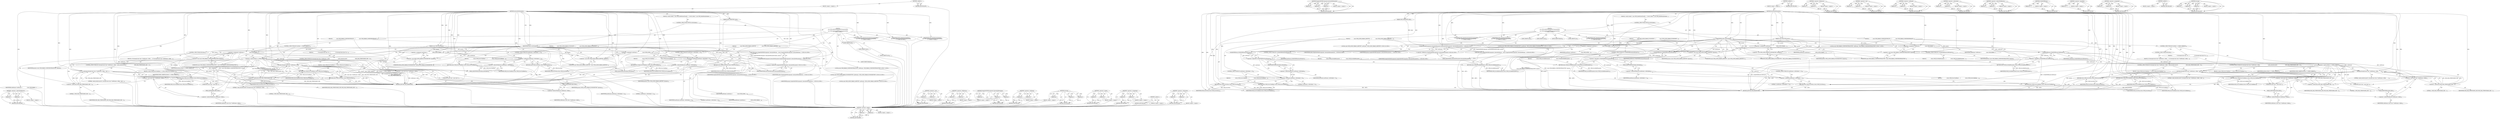 digraph "strncmp" {
vulnerable_161 [label=<(METHOD,&lt;operator&gt;.indirectFieldAccess)>];
vulnerable_162 [label=<(PARAM,p1)>];
vulnerable_163 [label=<(PARAM,p2)>];
vulnerable_164 [label=<(BLOCK,&lt;empty&gt;,&lt;empty&gt;)>];
vulnerable_165 [label=<(METHOD_RETURN,ANY)>];
vulnerable_6 [label=<(METHOD,&lt;global&gt;)<SUB>1</SUB>>];
vulnerable_7 [label=<(BLOCK,&lt;empty&gt;,&lt;empty&gt;)<SUB>1</SUB>>];
vulnerable_8 [label=<(METHOD,internalSetParameter)<SUB>1</SUB>>];
vulnerable_9 [label=<(PARAM,OMX_INDEXTYPE index)<SUB>2</SUB>>];
vulnerable_10 [label=<(PARAM,const OMX_PTR params)<SUB>2</SUB>>];
vulnerable_11 [label=<(BLOCK,{
 switch (index) {
 case OMX_IndexParamStandar...,{
 switch (index) {
 case OMX_IndexParamStandar...)<SUB>2</SUB>>];
vulnerable_12 [label=<(CONTROL_STRUCTURE,SWITCH,switch(index))<SUB>3</SUB>>];
vulnerable_13 [label=<(IDENTIFIER,index,switch(index))<SUB>3</SUB>>];
vulnerable_14 [label="<(BLOCK,{
 case OMX_IndexParamStandardComponentRole:
 {...,{
 case OMX_IndexParamStandardComponentRole:
 {...)<SUB>3</SUB>>"];
vulnerable_15 [label=<(JUMP_TARGET,case)<SUB>4</SUB>>];
vulnerable_16 [label="<(IDENTIFIER,OMX_IndexParamStandardComponentRole,{
 case OMX_IndexParamStandardComponentRole:
 {...)<SUB>4</SUB>>"];
vulnerable_17 [label=<(BLOCK,{

             const OMX_PARAM_COMPONENTROLETY...,{

             const OMX_PARAM_COMPONENTROLETY...)<SUB>5</SUB>>];
vulnerable_18 [label="<(LOCAL,const OMX_PARAM_COMPONENTROLETYPE* roleParams: OMX_PARAM_COMPONENTROLETYPE*)<SUB>7</SUB>>"];
vulnerable_19 [label=<(&lt;operator&gt;.assignment,*roleParams =
                 (const OMX_PARAM...)<SUB>7</SUB>>];
vulnerable_20 [label=<(IDENTIFIER,roleParams,*roleParams =
                 (const OMX_PARAM...)<SUB>7</SUB>>];
vulnerable_21 [label=<(&lt;operator&gt;.cast,(const OMX_PARAM_COMPONENTROLETYPE *)params)<SUB>8</SUB>>];
vulnerable_22 [label=<(UNKNOWN,const OMX_PARAM_COMPONENTROLETYPE *,const OMX_PARAM_COMPONENTROLETYPE *)<SUB>8</SUB>>];
vulnerable_23 [label=<(IDENTIFIER,params,(const OMX_PARAM_COMPONENTROLETYPE *)params)<SUB>8</SUB>>];
vulnerable_24 [label=<(CONTROL_STRUCTURE,IF,if (mMode == MODE_NARROW))<SUB>10</SUB>>];
vulnerable_25 [label=<(&lt;operator&gt;.equals,mMode == MODE_NARROW)<SUB>10</SUB>>];
vulnerable_26 [label=<(IDENTIFIER,mMode,mMode == MODE_NARROW)<SUB>10</SUB>>];
vulnerable_27 [label=<(IDENTIFIER,MODE_NARROW,mMode == MODE_NARROW)<SUB>10</SUB>>];
vulnerable_28 [label=<(BLOCK,{
                 if (strncmp((const char *)ro...,{
                 if (strncmp((const char *)ro...)<SUB>10</SUB>>];
vulnerable_29 [label=<(CONTROL_STRUCTURE,IF,if (strncmp((const char *)roleParams-&gt;cRole,
                             &quot;audio_decoder.amrnb&quot;,
                            OMX_MAX_STRINGNAME_SIZE - 1)))<SUB>11</SUB>>];
vulnerable_30 [label=<(strncmp,strncmp((const char *)roleParams-&gt;cRole,
      ...)<SUB>11</SUB>>];
vulnerable_31 [label=<(&lt;operator&gt;.cast,(const char *)roleParams-&gt;cRole)<SUB>11</SUB>>];
vulnerable_32 [label=<(UNKNOWN,const char *,const char *)<SUB>11</SUB>>];
vulnerable_33 [label=<(&lt;operator&gt;.indirectFieldAccess,roleParams-&gt;cRole)<SUB>11</SUB>>];
vulnerable_34 [label=<(IDENTIFIER,roleParams,(const char *)roleParams-&gt;cRole)<SUB>11</SUB>>];
vulnerable_35 [label=<(FIELD_IDENTIFIER,cRole,cRole)<SUB>11</SUB>>];
vulnerable_36 [label=<(LITERAL,&quot;audio_decoder.amrnb&quot;,strncmp((const char *)roleParams-&gt;cRole,
      ...)<SUB>12</SUB>>];
vulnerable_37 [label=<(&lt;operator&gt;.subtraction,OMX_MAX_STRINGNAME_SIZE - 1)<SUB>13</SUB>>];
vulnerable_38 [label=<(IDENTIFIER,OMX_MAX_STRINGNAME_SIZE,OMX_MAX_STRINGNAME_SIZE - 1)<SUB>13</SUB>>];
vulnerable_39 [label=<(LITERAL,1,OMX_MAX_STRINGNAME_SIZE - 1)<SUB>13</SUB>>];
vulnerable_40 [label=<(BLOCK,{
 return OMX_ErrorUndefined;
 },{
 return OMX_ErrorUndefined;
 })<SUB>13</SUB>>];
vulnerable_41 [label=<(RETURN,return OMX_ErrorUndefined;,return OMX_ErrorUndefined;)<SUB>14</SUB>>];
vulnerable_42 [label=<(IDENTIFIER,OMX_ErrorUndefined,return OMX_ErrorUndefined;)<SUB>14</SUB>>];
vulnerable_43 [label=<(CONTROL_STRUCTURE,ELSE,else)<SUB>16</SUB>>];
vulnerable_44 [label=<(BLOCK,{
 if (strncmp((const char *)roleParams-&gt;cRole,...,{
 if (strncmp((const char *)roleParams-&gt;cRole,...)<SUB>16</SUB>>];
vulnerable_45 [label=<(CONTROL_STRUCTURE,IF,if (strncmp((const char *)roleParams-&gt;cRole,
 &quot;audio_decoder.amrwb&quot;,
                            OMX_MAX_STRINGNAME_SIZE - 1)))<SUB>17</SUB>>];
vulnerable_46 [label=<(strncmp,strncmp((const char *)roleParams-&gt;cRole,
 &quot;audi...)<SUB>17</SUB>>];
vulnerable_47 [label=<(&lt;operator&gt;.cast,(const char *)roleParams-&gt;cRole)<SUB>17</SUB>>];
vulnerable_48 [label=<(UNKNOWN,const char *,const char *)<SUB>17</SUB>>];
vulnerable_49 [label=<(&lt;operator&gt;.indirectFieldAccess,roleParams-&gt;cRole)<SUB>17</SUB>>];
vulnerable_50 [label=<(IDENTIFIER,roleParams,(const char *)roleParams-&gt;cRole)<SUB>17</SUB>>];
vulnerable_51 [label=<(FIELD_IDENTIFIER,cRole,cRole)<SUB>17</SUB>>];
vulnerable_52 [label=<(LITERAL,&quot;audio_decoder.amrwb&quot;,strncmp((const char *)roleParams-&gt;cRole,
 &quot;audi...)<SUB>18</SUB>>];
vulnerable_53 [label=<(&lt;operator&gt;.subtraction,OMX_MAX_STRINGNAME_SIZE - 1)<SUB>19</SUB>>];
vulnerable_54 [label=<(IDENTIFIER,OMX_MAX_STRINGNAME_SIZE,OMX_MAX_STRINGNAME_SIZE - 1)<SUB>19</SUB>>];
vulnerable_55 [label=<(LITERAL,1,OMX_MAX_STRINGNAME_SIZE - 1)<SUB>19</SUB>>];
vulnerable_56 [label=<(BLOCK,{
 return OMX_ErrorUndefined;
 },{
 return OMX_ErrorUndefined;
 })<SUB>19</SUB>>];
vulnerable_57 [label=<(RETURN,return OMX_ErrorUndefined;,return OMX_ErrorUndefined;)<SUB>20</SUB>>];
vulnerable_58 [label=<(IDENTIFIER,OMX_ErrorUndefined,return OMX_ErrorUndefined;)<SUB>20</SUB>>];
vulnerable_59 [label=<(RETURN,return OMX_ErrorNone;,return OMX_ErrorNone;)<SUB>24</SUB>>];
vulnerable_60 [label=<(IDENTIFIER,OMX_ErrorNone,return OMX_ErrorNone;)<SUB>24</SUB>>];
vulnerable_61 [label=<(JUMP_TARGET,case)<SUB>27</SUB>>];
vulnerable_62 [label="<(IDENTIFIER,OMX_IndexParamAudioAmr,{
 case OMX_IndexParamStandardComponentRole:
 {...)<SUB>27</SUB>>"];
vulnerable_63 [label=<(BLOCK,{

             const OMX_AUDIO_PARAM_AMRTYPE *...,{

             const OMX_AUDIO_PARAM_AMRTYPE *...)<SUB>28</SUB>>];
vulnerable_64 [label="<(LOCAL,const OMX_AUDIO_PARAM_AMRTYPE* aacParams: OMX_AUDIO_PARAM_AMRTYPE*)<SUB>30</SUB>>"];
vulnerable_65 [label=<(&lt;operator&gt;.assignment,*aacParams =
                 (const OMX_AUDIO_...)<SUB>30</SUB>>];
vulnerable_66 [label=<(IDENTIFIER,aacParams,*aacParams =
                 (const OMX_AUDIO_...)<SUB>30</SUB>>];
vulnerable_67 [label=<(&lt;operator&gt;.cast,(const OMX_AUDIO_PARAM_AMRTYPE *)params)<SUB>31</SUB>>];
vulnerable_68 [label=<(UNKNOWN,const OMX_AUDIO_PARAM_AMRTYPE *,const OMX_AUDIO_PARAM_AMRTYPE *)<SUB>31</SUB>>];
vulnerable_69 [label=<(IDENTIFIER,params,(const OMX_AUDIO_PARAM_AMRTYPE *)params)<SUB>31</SUB>>];
vulnerable_70 [label=<(CONTROL_STRUCTURE,IF,if (aacParams-&gt;nPortIndex != 0))<SUB>33</SUB>>];
vulnerable_71 [label=<(&lt;operator&gt;.notEquals,aacParams-&gt;nPortIndex != 0)<SUB>33</SUB>>];
vulnerable_72 [label=<(&lt;operator&gt;.indirectFieldAccess,aacParams-&gt;nPortIndex)<SUB>33</SUB>>];
vulnerable_73 [label=<(IDENTIFIER,aacParams,aacParams-&gt;nPortIndex != 0)<SUB>33</SUB>>];
vulnerable_74 [label=<(FIELD_IDENTIFIER,nPortIndex,nPortIndex)<SUB>33</SUB>>];
vulnerable_75 [label=<(LITERAL,0,aacParams-&gt;nPortIndex != 0)<SUB>33</SUB>>];
vulnerable_76 [label=<(BLOCK,{
                 return OMX_ErrorUndefined;
 ...,{
                 return OMX_ErrorUndefined;
 ...)<SUB>33</SUB>>];
vulnerable_77 [label=<(RETURN,return OMX_ErrorUndefined;,return OMX_ErrorUndefined;)<SUB>34</SUB>>];
vulnerable_78 [label=<(IDENTIFIER,OMX_ErrorUndefined,return OMX_ErrorUndefined;)<SUB>34</SUB>>];
vulnerable_79 [label=<(RETURN,return OMX_ErrorNone;,return OMX_ErrorNone;)<SUB>37</SUB>>];
vulnerable_80 [label=<(IDENTIFIER,OMX_ErrorNone,return OMX_ErrorNone;)<SUB>37</SUB>>];
vulnerable_81 [label=<(JUMP_TARGET,case)<SUB>40</SUB>>];
vulnerable_82 [label="<(IDENTIFIER,OMX_IndexParamAudioPcm,{
 case OMX_IndexParamStandardComponentRole:
 {...)<SUB>40</SUB>>"];
vulnerable_83 [label=<(BLOCK,{

             const OMX_AUDIO_PARAM_PCMMODETY...,{

             const OMX_AUDIO_PARAM_PCMMODETY...)<SUB>41</SUB>>];
vulnerable_84 [label="<(LOCAL,const OMX_AUDIO_PARAM_PCMMODETYPE* pcmParams: OMX_AUDIO_PARAM_PCMMODETYPE*)<SUB>43</SUB>>"];
vulnerable_85 [label=<(&lt;operator&gt;.assignment,*pcmParams =
                 (OMX_AUDIO_PARAM_...)<SUB>43</SUB>>];
vulnerable_86 [label=<(IDENTIFIER,pcmParams,*pcmParams =
                 (OMX_AUDIO_PARAM_...)<SUB>43</SUB>>];
vulnerable_87 [label=<(&lt;operator&gt;.cast,(OMX_AUDIO_PARAM_PCMMODETYPE *)params)<SUB>44</SUB>>];
vulnerable_88 [label=<(UNKNOWN,OMX_AUDIO_PARAM_PCMMODETYPE *,OMX_AUDIO_PARAM_PCMMODETYPE *)<SUB>44</SUB>>];
vulnerable_89 [label=<(IDENTIFIER,params,(OMX_AUDIO_PARAM_PCMMODETYPE *)params)<SUB>44</SUB>>];
vulnerable_90 [label=<(CONTROL_STRUCTURE,IF,if (pcmParams-&gt;nPortIndex != 1))<SUB>46</SUB>>];
vulnerable_91 [label=<(&lt;operator&gt;.notEquals,pcmParams-&gt;nPortIndex != 1)<SUB>46</SUB>>];
vulnerable_92 [label=<(&lt;operator&gt;.indirectFieldAccess,pcmParams-&gt;nPortIndex)<SUB>46</SUB>>];
vulnerable_93 [label=<(IDENTIFIER,pcmParams,pcmParams-&gt;nPortIndex != 1)<SUB>46</SUB>>];
vulnerable_94 [label=<(FIELD_IDENTIFIER,nPortIndex,nPortIndex)<SUB>46</SUB>>];
vulnerable_95 [label=<(LITERAL,1,pcmParams-&gt;nPortIndex != 1)<SUB>46</SUB>>];
vulnerable_96 [label=<(BLOCK,{
                 return OMX_ErrorUndefined;
 ...,{
                 return OMX_ErrorUndefined;
 ...)<SUB>46</SUB>>];
vulnerable_97 [label=<(RETURN,return OMX_ErrorUndefined;,return OMX_ErrorUndefined;)<SUB>47</SUB>>];
vulnerable_98 [label=<(IDENTIFIER,OMX_ErrorUndefined,return OMX_ErrorUndefined;)<SUB>47</SUB>>];
vulnerable_99 [label=<(RETURN,return OMX_ErrorNone;,return OMX_ErrorNone;)<SUB>50</SUB>>];
vulnerable_100 [label=<(IDENTIFIER,OMX_ErrorNone,return OMX_ErrorNone;)<SUB>50</SUB>>];
vulnerable_101 [label=<(JUMP_TARGET,default)<SUB>53</SUB>>];
vulnerable_102 [label="<(RETURN,return SimpleSoftOMXComponent::internalSetParam...,return SimpleSoftOMXComponent::internalSetParam...)<SUB>54</SUB>>"];
vulnerable_103 [label="<(SimpleSoftOMXComponent.internalSetParameter,SimpleSoftOMXComponent::internalSetParameter(in...)<SUB>54</SUB>>"];
vulnerable_104 [label="<(&lt;operator&gt;.fieldAccess,SimpleSoftOMXComponent::internalSetParameter)<SUB>54</SUB>>"];
vulnerable_105 [label="<(IDENTIFIER,SimpleSoftOMXComponent,SimpleSoftOMXComponent::internalSetParameter(in...)<SUB>54</SUB>>"];
vulnerable_106 [label=<(FIELD_IDENTIFIER,internalSetParameter,internalSetParameter)<SUB>54</SUB>>];
vulnerable_107 [label="<(IDENTIFIER,index,SimpleSoftOMXComponent::internalSetParameter(in...)<SUB>54</SUB>>"];
vulnerable_108 [label="<(IDENTIFIER,params,SimpleSoftOMXComponent::internalSetParameter(in...)<SUB>54</SUB>>"];
vulnerable_109 [label=<(METHOD_RETURN,OMX_ERRORTYPE)<SUB>1</SUB>>];
vulnerable_111 [label=<(METHOD_RETURN,ANY)<SUB>1</SUB>>];
vulnerable_145 [label=<(METHOD,&lt;operator&gt;.cast)>];
vulnerable_146 [label=<(PARAM,p1)>];
vulnerable_147 [label=<(PARAM,p2)>];
vulnerable_148 [label=<(BLOCK,&lt;empty&gt;,&lt;empty&gt;)>];
vulnerable_149 [label=<(METHOD_RETURN,ANY)>];
vulnerable_182 [label=<(METHOD,&lt;operator&gt;.fieldAccess)>];
vulnerable_183 [label=<(PARAM,p1)>];
vulnerable_184 [label=<(PARAM,p2)>];
vulnerable_185 [label=<(BLOCK,&lt;empty&gt;,&lt;empty&gt;)>];
vulnerable_186 [label=<(METHOD_RETURN,ANY)>];
vulnerable_176 [label=<(METHOD,SimpleSoftOMXComponent.internalSetParameter)>];
vulnerable_177 [label=<(PARAM,p1)>];
vulnerable_178 [label=<(PARAM,p2)>];
vulnerable_179 [label=<(PARAM,p3)>];
vulnerable_180 [label=<(BLOCK,&lt;empty&gt;,&lt;empty&gt;)>];
vulnerable_181 [label=<(METHOD_RETURN,ANY)>];
vulnerable_171 [label=<(METHOD,&lt;operator&gt;.notEquals)>];
vulnerable_172 [label=<(PARAM,p1)>];
vulnerable_173 [label=<(PARAM,p2)>];
vulnerable_174 [label=<(BLOCK,&lt;empty&gt;,&lt;empty&gt;)>];
vulnerable_175 [label=<(METHOD_RETURN,ANY)>];
vulnerable_155 [label=<(METHOD,strncmp)>];
vulnerable_156 [label=<(PARAM,p1)>];
vulnerable_157 [label=<(PARAM,p2)>];
vulnerable_158 [label=<(PARAM,p3)>];
vulnerable_159 [label=<(BLOCK,&lt;empty&gt;,&lt;empty&gt;)>];
vulnerable_160 [label=<(METHOD_RETURN,ANY)>];
vulnerable_150 [label=<(METHOD,&lt;operator&gt;.equals)>];
vulnerable_151 [label=<(PARAM,p1)>];
vulnerable_152 [label=<(PARAM,p2)>];
vulnerable_153 [label=<(BLOCK,&lt;empty&gt;,&lt;empty&gt;)>];
vulnerable_154 [label=<(METHOD_RETURN,ANY)>];
vulnerable_140 [label=<(METHOD,&lt;operator&gt;.assignment)>];
vulnerable_141 [label=<(PARAM,p1)>];
vulnerable_142 [label=<(PARAM,p2)>];
vulnerable_143 [label=<(BLOCK,&lt;empty&gt;,&lt;empty&gt;)>];
vulnerable_144 [label=<(METHOD_RETURN,ANY)>];
vulnerable_134 [label=<(METHOD,&lt;global&gt;)<SUB>1</SUB>>];
vulnerable_135 [label=<(BLOCK,&lt;empty&gt;,&lt;empty&gt;)>];
vulnerable_136 [label=<(METHOD_RETURN,ANY)>];
vulnerable_166 [label=<(METHOD,&lt;operator&gt;.subtraction)>];
vulnerable_167 [label=<(PARAM,p1)>];
vulnerable_168 [label=<(PARAM,p2)>];
vulnerable_169 [label=<(BLOCK,&lt;empty&gt;,&lt;empty&gt;)>];
vulnerable_170 [label=<(METHOD_RETURN,ANY)>];
fixed_179 [label=<(METHOD,&lt;operator&gt;.equals)>];
fixed_180 [label=<(PARAM,p1)>];
fixed_181 [label=<(PARAM,p2)>];
fixed_182 [label=<(BLOCK,&lt;empty&gt;,&lt;empty&gt;)>];
fixed_183 [label=<(METHOD_RETURN,ANY)>];
fixed_205 [label=<(METHOD,SimpleSoftOMXComponent.internalSetParameter)>];
fixed_206 [label=<(PARAM,p1)>];
fixed_207 [label=<(PARAM,p2)>];
fixed_208 [label=<(PARAM,p3)>];
fixed_209 [label=<(BLOCK,&lt;empty&gt;,&lt;empty&gt;)>];
fixed_210 [label=<(METHOD_RETURN,ANY)>];
fixed_6 [label=<(METHOD,&lt;global&gt;)<SUB>1</SUB>>];
fixed_7 [label=<(BLOCK,&lt;empty&gt;,&lt;empty&gt;)<SUB>1</SUB>>];
fixed_8 [label=<(METHOD,internalSetParameter)<SUB>1</SUB>>];
fixed_9 [label=<(PARAM,OMX_INDEXTYPE index)<SUB>2</SUB>>];
fixed_10 [label=<(PARAM,const OMX_PTR params)<SUB>2</SUB>>];
fixed_11 [label=<(BLOCK,{
 switch (index) {
 case OMX_IndexParamStandar...,{
 switch (index) {
 case OMX_IndexParamStandar...)<SUB>2</SUB>>];
fixed_12 [label=<(CONTROL_STRUCTURE,SWITCH,switch(index))<SUB>3</SUB>>];
fixed_13 [label=<(IDENTIFIER,index,switch(index))<SUB>3</SUB>>];
fixed_14 [label="<(BLOCK,{
 case OMX_IndexParamStandardComponentRole:
 {...,{
 case OMX_IndexParamStandardComponentRole:
 {...)<SUB>3</SUB>>"];
fixed_15 [label=<(JUMP_TARGET,case)<SUB>4</SUB>>];
fixed_16 [label="<(IDENTIFIER,OMX_IndexParamStandardComponentRole,{
 case OMX_IndexParamStandardComponentRole:
 {...)<SUB>4</SUB>>"];
fixed_17 [label=<(BLOCK,{

             const OMX_PARAM_COMPONENTROLETY...,{

             const OMX_PARAM_COMPONENTROLETY...)<SUB>5</SUB>>];
fixed_18 [label="<(LOCAL,const OMX_PARAM_COMPONENTROLETYPE* roleParams: OMX_PARAM_COMPONENTROLETYPE*)<SUB>7</SUB>>"];
fixed_19 [label=<(&lt;operator&gt;.assignment,*roleParams =
                 (const OMX_PARAM...)<SUB>7</SUB>>];
fixed_20 [label=<(IDENTIFIER,roleParams,*roleParams =
                 (const OMX_PARAM...)<SUB>7</SUB>>];
fixed_21 [label=<(&lt;operator&gt;.cast,(const OMX_PARAM_COMPONENTROLETYPE *)params)<SUB>8</SUB>>];
fixed_22 [label=<(UNKNOWN,const OMX_PARAM_COMPONENTROLETYPE *,const OMX_PARAM_COMPONENTROLETYPE *)<SUB>8</SUB>>];
fixed_23 [label=<(IDENTIFIER,params,(const OMX_PARAM_COMPONENTROLETYPE *)params)<SUB>8</SUB>>];
fixed_24 [label=<(CONTROL_STRUCTURE,IF,if (!isValidOMXParam(roleParams)))<SUB>10</SUB>>];
fixed_25 [label=<(&lt;operator&gt;.logicalNot,!isValidOMXParam(roleParams))<SUB>10</SUB>>];
fixed_26 [label=<(isValidOMXParam,isValidOMXParam(roleParams))<SUB>10</SUB>>];
fixed_27 [label=<(IDENTIFIER,roleParams,isValidOMXParam(roleParams))<SUB>10</SUB>>];
fixed_28 [label=<(BLOCK,{
                return OMX_ErrorBadParameter;...,{
                return OMX_ErrorBadParameter;...)<SUB>10</SUB>>];
fixed_29 [label=<(RETURN,return OMX_ErrorBadParameter;,return OMX_ErrorBadParameter;)<SUB>11</SUB>>];
fixed_30 [label=<(IDENTIFIER,OMX_ErrorBadParameter,return OMX_ErrorBadParameter;)<SUB>11</SUB>>];
fixed_31 [label=<(CONTROL_STRUCTURE,IF,if (mMode == MODE_NARROW))<SUB>14</SUB>>];
fixed_32 [label=<(&lt;operator&gt;.equals,mMode == MODE_NARROW)<SUB>14</SUB>>];
fixed_33 [label=<(IDENTIFIER,mMode,mMode == MODE_NARROW)<SUB>14</SUB>>];
fixed_34 [label=<(IDENTIFIER,MODE_NARROW,mMode == MODE_NARROW)<SUB>14</SUB>>];
fixed_35 [label=<(BLOCK,{
                 if (strncmp((const char *)ro...,{
                 if (strncmp((const char *)ro...)<SUB>14</SUB>>];
fixed_36 [label=<(CONTROL_STRUCTURE,IF,if (strncmp((const char *)roleParams-&gt;cRole,
                             &quot;audio_decoder.amrnb&quot;,
                            OMX_MAX_STRINGNAME_SIZE - 1)))<SUB>15</SUB>>];
fixed_37 [label=<(strncmp,strncmp((const char *)roleParams-&gt;cRole,
      ...)<SUB>15</SUB>>];
fixed_38 [label=<(&lt;operator&gt;.cast,(const char *)roleParams-&gt;cRole)<SUB>15</SUB>>];
fixed_39 [label=<(UNKNOWN,const char *,const char *)<SUB>15</SUB>>];
fixed_40 [label=<(&lt;operator&gt;.indirectFieldAccess,roleParams-&gt;cRole)<SUB>15</SUB>>];
fixed_41 [label=<(IDENTIFIER,roleParams,(const char *)roleParams-&gt;cRole)<SUB>15</SUB>>];
fixed_42 [label=<(FIELD_IDENTIFIER,cRole,cRole)<SUB>15</SUB>>];
fixed_43 [label=<(LITERAL,&quot;audio_decoder.amrnb&quot;,strncmp((const char *)roleParams-&gt;cRole,
      ...)<SUB>16</SUB>>];
fixed_44 [label=<(&lt;operator&gt;.subtraction,OMX_MAX_STRINGNAME_SIZE - 1)<SUB>17</SUB>>];
fixed_45 [label=<(IDENTIFIER,OMX_MAX_STRINGNAME_SIZE,OMX_MAX_STRINGNAME_SIZE - 1)<SUB>17</SUB>>];
fixed_46 [label=<(LITERAL,1,OMX_MAX_STRINGNAME_SIZE - 1)<SUB>17</SUB>>];
fixed_47 [label=<(BLOCK,{
 return OMX_ErrorUndefined;
 },{
 return OMX_ErrorUndefined;
 })<SUB>17</SUB>>];
fixed_48 [label=<(RETURN,return OMX_ErrorUndefined;,return OMX_ErrorUndefined;)<SUB>18</SUB>>];
fixed_49 [label=<(IDENTIFIER,OMX_ErrorUndefined,return OMX_ErrorUndefined;)<SUB>18</SUB>>];
fixed_50 [label=<(CONTROL_STRUCTURE,ELSE,else)<SUB>20</SUB>>];
fixed_51 [label=<(BLOCK,{
 if (strncmp((const char *)roleParams-&gt;cRole,...,{
 if (strncmp((const char *)roleParams-&gt;cRole,...)<SUB>20</SUB>>];
fixed_52 [label=<(CONTROL_STRUCTURE,IF,if (strncmp((const char *)roleParams-&gt;cRole,
 &quot;audio_decoder.amrwb&quot;,
                            OMX_MAX_STRINGNAME_SIZE - 1)))<SUB>21</SUB>>];
fixed_53 [label=<(strncmp,strncmp((const char *)roleParams-&gt;cRole,
 &quot;audi...)<SUB>21</SUB>>];
fixed_54 [label=<(&lt;operator&gt;.cast,(const char *)roleParams-&gt;cRole)<SUB>21</SUB>>];
fixed_55 [label=<(UNKNOWN,const char *,const char *)<SUB>21</SUB>>];
fixed_56 [label=<(&lt;operator&gt;.indirectFieldAccess,roleParams-&gt;cRole)<SUB>21</SUB>>];
fixed_57 [label=<(IDENTIFIER,roleParams,(const char *)roleParams-&gt;cRole)<SUB>21</SUB>>];
fixed_58 [label=<(FIELD_IDENTIFIER,cRole,cRole)<SUB>21</SUB>>];
fixed_59 [label=<(LITERAL,&quot;audio_decoder.amrwb&quot;,strncmp((const char *)roleParams-&gt;cRole,
 &quot;audi...)<SUB>22</SUB>>];
fixed_60 [label=<(&lt;operator&gt;.subtraction,OMX_MAX_STRINGNAME_SIZE - 1)<SUB>23</SUB>>];
fixed_61 [label=<(IDENTIFIER,OMX_MAX_STRINGNAME_SIZE,OMX_MAX_STRINGNAME_SIZE - 1)<SUB>23</SUB>>];
fixed_62 [label=<(LITERAL,1,OMX_MAX_STRINGNAME_SIZE - 1)<SUB>23</SUB>>];
fixed_63 [label=<(BLOCK,{
 return OMX_ErrorUndefined;
 },{
 return OMX_ErrorUndefined;
 })<SUB>23</SUB>>];
fixed_64 [label=<(RETURN,return OMX_ErrorUndefined;,return OMX_ErrorUndefined;)<SUB>24</SUB>>];
fixed_65 [label=<(IDENTIFIER,OMX_ErrorUndefined,return OMX_ErrorUndefined;)<SUB>24</SUB>>];
fixed_66 [label=<(RETURN,return OMX_ErrorNone;,return OMX_ErrorNone;)<SUB>28</SUB>>];
fixed_67 [label=<(IDENTIFIER,OMX_ErrorNone,return OMX_ErrorNone;)<SUB>28</SUB>>];
fixed_68 [label=<(JUMP_TARGET,case)<SUB>31</SUB>>];
fixed_69 [label="<(IDENTIFIER,OMX_IndexParamAudioAmr,{
 case OMX_IndexParamStandardComponentRole:
 {...)<SUB>31</SUB>>"];
fixed_70 [label=<(BLOCK,{

             const OMX_AUDIO_PARAM_AMRTYPE *...,{

             const OMX_AUDIO_PARAM_AMRTYPE *...)<SUB>32</SUB>>];
fixed_71 [label="<(LOCAL,const OMX_AUDIO_PARAM_AMRTYPE* aacParams: OMX_AUDIO_PARAM_AMRTYPE*)<SUB>34</SUB>>"];
fixed_72 [label=<(&lt;operator&gt;.assignment,*aacParams =
                 (const OMX_AUDIO_...)<SUB>34</SUB>>];
fixed_73 [label=<(IDENTIFIER,aacParams,*aacParams =
                 (const OMX_AUDIO_...)<SUB>34</SUB>>];
fixed_74 [label=<(&lt;operator&gt;.cast,(const OMX_AUDIO_PARAM_AMRTYPE *)params)<SUB>35</SUB>>];
fixed_75 [label=<(UNKNOWN,const OMX_AUDIO_PARAM_AMRTYPE *,const OMX_AUDIO_PARAM_AMRTYPE *)<SUB>35</SUB>>];
fixed_76 [label=<(IDENTIFIER,params,(const OMX_AUDIO_PARAM_AMRTYPE *)params)<SUB>35</SUB>>];
fixed_77 [label=<(CONTROL_STRUCTURE,IF,if (!isValidOMXParam(aacParams)))<SUB>37</SUB>>];
fixed_78 [label=<(&lt;operator&gt;.logicalNot,!isValidOMXParam(aacParams))<SUB>37</SUB>>];
fixed_79 [label=<(isValidOMXParam,isValidOMXParam(aacParams))<SUB>37</SUB>>];
fixed_80 [label=<(IDENTIFIER,aacParams,isValidOMXParam(aacParams))<SUB>37</SUB>>];
fixed_81 [label=<(BLOCK,{
                return OMX_ErrorBadParameter;...,{
                return OMX_ErrorBadParameter;...)<SUB>37</SUB>>];
fixed_82 [label=<(RETURN,return OMX_ErrorBadParameter;,return OMX_ErrorBadParameter;)<SUB>38</SUB>>];
fixed_83 [label=<(IDENTIFIER,OMX_ErrorBadParameter,return OMX_ErrorBadParameter;)<SUB>38</SUB>>];
fixed_84 [label=<(CONTROL_STRUCTURE,IF,if (aacParams-&gt;nPortIndex != 0))<SUB>41</SUB>>];
fixed_85 [label=<(&lt;operator&gt;.notEquals,aacParams-&gt;nPortIndex != 0)<SUB>41</SUB>>];
fixed_86 [label=<(&lt;operator&gt;.indirectFieldAccess,aacParams-&gt;nPortIndex)<SUB>41</SUB>>];
fixed_87 [label=<(IDENTIFIER,aacParams,aacParams-&gt;nPortIndex != 0)<SUB>41</SUB>>];
fixed_88 [label=<(FIELD_IDENTIFIER,nPortIndex,nPortIndex)<SUB>41</SUB>>];
fixed_89 [label=<(LITERAL,0,aacParams-&gt;nPortIndex != 0)<SUB>41</SUB>>];
fixed_90 [label=<(BLOCK,{
                 return OMX_ErrorUndefined;
 ...,{
                 return OMX_ErrorUndefined;
 ...)<SUB>41</SUB>>];
fixed_91 [label=<(RETURN,return OMX_ErrorUndefined;,return OMX_ErrorUndefined;)<SUB>42</SUB>>];
fixed_92 [label=<(IDENTIFIER,OMX_ErrorUndefined,return OMX_ErrorUndefined;)<SUB>42</SUB>>];
fixed_93 [label=<(RETURN,return OMX_ErrorNone;,return OMX_ErrorNone;)<SUB>45</SUB>>];
fixed_94 [label=<(IDENTIFIER,OMX_ErrorNone,return OMX_ErrorNone;)<SUB>45</SUB>>];
fixed_95 [label=<(JUMP_TARGET,case)<SUB>48</SUB>>];
fixed_96 [label="<(IDENTIFIER,OMX_IndexParamAudioPcm,{
 case OMX_IndexParamStandardComponentRole:
 {...)<SUB>48</SUB>>"];
fixed_97 [label=<(BLOCK,{

             const OMX_AUDIO_PARAM_PCMMODETY...,{

             const OMX_AUDIO_PARAM_PCMMODETY...)<SUB>49</SUB>>];
fixed_98 [label="<(LOCAL,const OMX_AUDIO_PARAM_PCMMODETYPE* pcmParams: OMX_AUDIO_PARAM_PCMMODETYPE*)<SUB>51</SUB>>"];
fixed_99 [label=<(&lt;operator&gt;.assignment,*pcmParams =
                 (OMX_AUDIO_PARAM_...)<SUB>51</SUB>>];
fixed_100 [label=<(IDENTIFIER,pcmParams,*pcmParams =
                 (OMX_AUDIO_PARAM_...)<SUB>51</SUB>>];
fixed_101 [label=<(&lt;operator&gt;.cast,(OMX_AUDIO_PARAM_PCMMODETYPE *)params)<SUB>52</SUB>>];
fixed_102 [label=<(UNKNOWN,OMX_AUDIO_PARAM_PCMMODETYPE *,OMX_AUDIO_PARAM_PCMMODETYPE *)<SUB>52</SUB>>];
fixed_103 [label=<(IDENTIFIER,params,(OMX_AUDIO_PARAM_PCMMODETYPE *)params)<SUB>52</SUB>>];
fixed_104 [label=<(CONTROL_STRUCTURE,IF,if (!isValidOMXParam(pcmParams)))<SUB>54</SUB>>];
fixed_105 [label=<(&lt;operator&gt;.logicalNot,!isValidOMXParam(pcmParams))<SUB>54</SUB>>];
fixed_106 [label=<(isValidOMXParam,isValidOMXParam(pcmParams))<SUB>54</SUB>>];
fixed_107 [label=<(IDENTIFIER,pcmParams,isValidOMXParam(pcmParams))<SUB>54</SUB>>];
fixed_108 [label=<(BLOCK,{
                return OMX_ErrorBadParameter;...,{
                return OMX_ErrorBadParameter;...)<SUB>54</SUB>>];
fixed_109 [label=<(RETURN,return OMX_ErrorBadParameter;,return OMX_ErrorBadParameter;)<SUB>55</SUB>>];
fixed_110 [label=<(IDENTIFIER,OMX_ErrorBadParameter,return OMX_ErrorBadParameter;)<SUB>55</SUB>>];
fixed_111 [label=<(CONTROL_STRUCTURE,IF,if (pcmParams-&gt;nPortIndex != 1))<SUB>58</SUB>>];
fixed_112 [label=<(&lt;operator&gt;.notEquals,pcmParams-&gt;nPortIndex != 1)<SUB>58</SUB>>];
fixed_113 [label=<(&lt;operator&gt;.indirectFieldAccess,pcmParams-&gt;nPortIndex)<SUB>58</SUB>>];
fixed_114 [label=<(IDENTIFIER,pcmParams,pcmParams-&gt;nPortIndex != 1)<SUB>58</SUB>>];
fixed_115 [label=<(FIELD_IDENTIFIER,nPortIndex,nPortIndex)<SUB>58</SUB>>];
fixed_116 [label=<(LITERAL,1,pcmParams-&gt;nPortIndex != 1)<SUB>58</SUB>>];
fixed_117 [label=<(BLOCK,{
                 return OMX_ErrorUndefined;
 ...,{
                 return OMX_ErrorUndefined;
 ...)<SUB>58</SUB>>];
fixed_118 [label=<(RETURN,return OMX_ErrorUndefined;,return OMX_ErrorUndefined;)<SUB>59</SUB>>];
fixed_119 [label=<(IDENTIFIER,OMX_ErrorUndefined,return OMX_ErrorUndefined;)<SUB>59</SUB>>];
fixed_120 [label=<(RETURN,return OMX_ErrorNone;,return OMX_ErrorNone;)<SUB>62</SUB>>];
fixed_121 [label=<(IDENTIFIER,OMX_ErrorNone,return OMX_ErrorNone;)<SUB>62</SUB>>];
fixed_122 [label=<(JUMP_TARGET,default)<SUB>65</SUB>>];
fixed_123 [label="<(RETURN,return SimpleSoftOMXComponent::internalSetParam...,return SimpleSoftOMXComponent::internalSetParam...)<SUB>66</SUB>>"];
fixed_124 [label="<(SimpleSoftOMXComponent.internalSetParameter,SimpleSoftOMXComponent::internalSetParameter(in...)<SUB>66</SUB>>"];
fixed_125 [label="<(&lt;operator&gt;.fieldAccess,SimpleSoftOMXComponent::internalSetParameter)<SUB>66</SUB>>"];
fixed_126 [label="<(IDENTIFIER,SimpleSoftOMXComponent,SimpleSoftOMXComponent::internalSetParameter(in...)<SUB>66</SUB>>"];
fixed_127 [label=<(FIELD_IDENTIFIER,internalSetParameter,internalSetParameter)<SUB>66</SUB>>];
fixed_128 [label="<(IDENTIFIER,index,SimpleSoftOMXComponent::internalSetParameter(in...)<SUB>66</SUB>>"];
fixed_129 [label="<(IDENTIFIER,params,SimpleSoftOMXComponent::internalSetParameter(in...)<SUB>66</SUB>>"];
fixed_130 [label=<(METHOD_RETURN,OMX_ERRORTYPE)<SUB>1</SUB>>];
fixed_132 [label=<(METHOD_RETURN,ANY)<SUB>1</SUB>>];
fixed_211 [label=<(METHOD,&lt;operator&gt;.fieldAccess)>];
fixed_212 [label=<(PARAM,p1)>];
fixed_213 [label=<(PARAM,p2)>];
fixed_214 [label=<(BLOCK,&lt;empty&gt;,&lt;empty&gt;)>];
fixed_215 [label=<(METHOD_RETURN,ANY)>];
fixed_166 [label=<(METHOD,&lt;operator&gt;.cast)>];
fixed_167 [label=<(PARAM,p1)>];
fixed_168 [label=<(PARAM,p2)>];
fixed_169 [label=<(BLOCK,&lt;empty&gt;,&lt;empty&gt;)>];
fixed_170 [label=<(METHOD_RETURN,ANY)>];
fixed_200 [label=<(METHOD,&lt;operator&gt;.notEquals)>];
fixed_201 [label=<(PARAM,p1)>];
fixed_202 [label=<(PARAM,p2)>];
fixed_203 [label=<(BLOCK,&lt;empty&gt;,&lt;empty&gt;)>];
fixed_204 [label=<(METHOD_RETURN,ANY)>];
fixed_195 [label=<(METHOD,&lt;operator&gt;.subtraction)>];
fixed_196 [label=<(PARAM,p1)>];
fixed_197 [label=<(PARAM,p2)>];
fixed_198 [label=<(BLOCK,&lt;empty&gt;,&lt;empty&gt;)>];
fixed_199 [label=<(METHOD_RETURN,ANY)>];
fixed_190 [label=<(METHOD,&lt;operator&gt;.indirectFieldAccess)>];
fixed_191 [label=<(PARAM,p1)>];
fixed_192 [label=<(PARAM,p2)>];
fixed_193 [label=<(BLOCK,&lt;empty&gt;,&lt;empty&gt;)>];
fixed_194 [label=<(METHOD_RETURN,ANY)>];
fixed_175 [label=<(METHOD,isValidOMXParam)>];
fixed_176 [label=<(PARAM,p1)>];
fixed_177 [label=<(BLOCK,&lt;empty&gt;,&lt;empty&gt;)>];
fixed_178 [label=<(METHOD_RETURN,ANY)>];
fixed_171 [label=<(METHOD,&lt;operator&gt;.logicalNot)>];
fixed_172 [label=<(PARAM,p1)>];
fixed_173 [label=<(BLOCK,&lt;empty&gt;,&lt;empty&gt;)>];
fixed_174 [label=<(METHOD_RETURN,ANY)>];
fixed_161 [label=<(METHOD,&lt;operator&gt;.assignment)>];
fixed_162 [label=<(PARAM,p1)>];
fixed_163 [label=<(PARAM,p2)>];
fixed_164 [label=<(BLOCK,&lt;empty&gt;,&lt;empty&gt;)>];
fixed_165 [label=<(METHOD_RETURN,ANY)>];
fixed_155 [label=<(METHOD,&lt;global&gt;)<SUB>1</SUB>>];
fixed_156 [label=<(BLOCK,&lt;empty&gt;,&lt;empty&gt;)>];
fixed_157 [label=<(METHOD_RETURN,ANY)>];
fixed_184 [label=<(METHOD,strncmp)>];
fixed_185 [label=<(PARAM,p1)>];
fixed_186 [label=<(PARAM,p2)>];
fixed_187 [label=<(PARAM,p3)>];
fixed_188 [label=<(BLOCK,&lt;empty&gt;,&lt;empty&gt;)>];
fixed_189 [label=<(METHOD_RETURN,ANY)>];
vulnerable_161 -> vulnerable_162  [key=0, label="AST: "];
vulnerable_161 -> vulnerable_162  [key=1, label="DDG: "];
vulnerable_161 -> vulnerable_164  [key=0, label="AST: "];
vulnerable_161 -> vulnerable_163  [key=0, label="AST: "];
vulnerable_161 -> vulnerable_163  [key=1, label="DDG: "];
vulnerable_161 -> vulnerable_165  [key=0, label="AST: "];
vulnerable_161 -> vulnerable_165  [key=1, label="CFG: "];
vulnerable_162 -> vulnerable_165  [key=0, label="DDG: p1"];
vulnerable_163 -> vulnerable_165  [key=0, label="DDG: p2"];
vulnerable_164 -> fixed_179  [key=0];
vulnerable_165 -> fixed_179  [key=0];
vulnerable_6 -> vulnerable_7  [key=0, label="AST: "];
vulnerable_6 -> vulnerable_111  [key=0, label="AST: "];
vulnerable_6 -> vulnerable_111  [key=1, label="CFG: "];
vulnerable_7 -> vulnerable_8  [key=0, label="AST: "];
vulnerable_8 -> vulnerable_9  [key=0, label="AST: "];
vulnerable_8 -> vulnerable_9  [key=1, label="DDG: "];
vulnerable_8 -> vulnerable_10  [key=0, label="AST: "];
vulnerable_8 -> vulnerable_10  [key=1, label="DDG: "];
vulnerable_8 -> vulnerable_11  [key=0, label="AST: "];
vulnerable_8 -> vulnerable_109  [key=0, label="AST: "];
vulnerable_8 -> vulnerable_13  [key=0, label="CFG: "];
vulnerable_8 -> vulnerable_13  [key=1, label="DDG: "];
vulnerable_8 -> vulnerable_16  [key=0, label="DDG: "];
vulnerable_8 -> vulnerable_62  [key=0, label="DDG: "];
vulnerable_8 -> vulnerable_82  [key=0, label="DDG: "];
vulnerable_8 -> vulnerable_19  [key=0, label="DDG: "];
vulnerable_8 -> vulnerable_59  [key=0, label="DDG: "];
vulnerable_8 -> vulnerable_65  [key=0, label="DDG: "];
vulnerable_8 -> vulnerable_79  [key=0, label="DDG: "];
vulnerable_8 -> vulnerable_85  [key=0, label="DDG: "];
vulnerable_8 -> vulnerable_99  [key=0, label="DDG: "];
vulnerable_8 -> vulnerable_60  [key=0, label="DDG: "];
vulnerable_8 -> vulnerable_80  [key=0, label="DDG: "];
vulnerable_8 -> vulnerable_100  [key=0, label="DDG: "];
vulnerable_8 -> vulnerable_103  [key=0, label="DDG: "];
vulnerable_8 -> vulnerable_21  [key=0, label="DDG: "];
vulnerable_8 -> vulnerable_25  [key=0, label="DDG: "];
vulnerable_8 -> vulnerable_67  [key=0, label="DDG: "];
vulnerable_8 -> vulnerable_71  [key=0, label="DDG: "];
vulnerable_8 -> vulnerable_77  [key=0, label="DDG: "];
vulnerable_8 -> vulnerable_87  [key=0, label="DDG: "];
vulnerable_8 -> vulnerable_91  [key=0, label="DDG: "];
vulnerable_8 -> vulnerable_97  [key=0, label="DDG: "];
vulnerable_8 -> vulnerable_78  [key=0, label="DDG: "];
vulnerable_8 -> vulnerable_98  [key=0, label="DDG: "];
vulnerable_8 -> vulnerable_30  [key=0, label="DDG: "];
vulnerable_8 -> vulnerable_41  [key=0, label="DDG: "];
vulnerable_8 -> vulnerable_37  [key=0, label="DDG: "];
vulnerable_8 -> vulnerable_42  [key=0, label="DDG: "];
vulnerable_8 -> vulnerable_46  [key=0, label="DDG: "];
vulnerable_8 -> vulnerable_57  [key=0, label="DDG: "];
vulnerable_8 -> vulnerable_53  [key=0, label="DDG: "];
vulnerable_8 -> vulnerable_58  [key=0, label="DDG: "];
vulnerable_9 -> vulnerable_109  [key=0, label="DDG: index"];
vulnerable_9 -> vulnerable_103  [key=0, label="DDG: index"];
vulnerable_10 -> vulnerable_19  [key=0, label="DDG: params"];
vulnerable_10 -> vulnerable_65  [key=0, label="DDG: params"];
vulnerable_10 -> vulnerable_85  [key=0, label="DDG: params"];
vulnerable_10 -> vulnerable_103  [key=0, label="DDG: params"];
vulnerable_10 -> vulnerable_21  [key=0, label="DDG: params"];
vulnerable_10 -> vulnerable_67  [key=0, label="DDG: params"];
vulnerable_10 -> vulnerable_87  [key=0, label="DDG: params"];
vulnerable_11 -> vulnerable_12  [key=0, label="AST: "];
vulnerable_12 -> vulnerable_13  [key=0, label="AST: "];
vulnerable_12 -> vulnerable_14  [key=0, label="AST: "];
vulnerable_13 -> vulnerable_22  [key=0, label="CFG: "];
vulnerable_13 -> vulnerable_22  [key=1, label="CDG: "];
vulnerable_13 -> vulnerable_68  [key=0, label="CFG: "];
vulnerable_13 -> vulnerable_68  [key=1, label="CDG: "];
vulnerable_13 -> vulnerable_88  [key=0, label="CFG: "];
vulnerable_13 -> vulnerable_88  [key=1, label="CDG: "];
vulnerable_13 -> vulnerable_106  [key=0, label="CFG: "];
vulnerable_13 -> vulnerable_106  [key=1, label="CDG: "];
vulnerable_13 -> vulnerable_94  [key=0, label="CDG: "];
vulnerable_13 -> vulnerable_21  [key=0, label="CDG: "];
vulnerable_13 -> vulnerable_19  [key=0, label="CDG: "];
vulnerable_13 -> vulnerable_102  [key=0, label="CDG: "];
vulnerable_13 -> vulnerable_85  [key=0, label="CDG: "];
vulnerable_13 -> vulnerable_25  [key=0, label="CDG: "];
vulnerable_13 -> vulnerable_72  [key=0, label="CDG: "];
vulnerable_13 -> vulnerable_103  [key=0, label="CDG: "];
vulnerable_13 -> vulnerable_67  [key=0, label="CDG: "];
vulnerable_13 -> vulnerable_104  [key=0, label="CDG: "];
vulnerable_13 -> vulnerable_74  [key=0, label="CDG: "];
vulnerable_13 -> vulnerable_92  [key=0, label="CDG: "];
vulnerable_13 -> vulnerable_65  [key=0, label="CDG: "];
vulnerable_13 -> vulnerable_87  [key=0, label="CDG: "];
vulnerable_13 -> vulnerable_91  [key=0, label="CDG: "];
vulnerable_13 -> vulnerable_71  [key=0, label="CDG: "];
vulnerable_14 -> vulnerable_15  [key=0, label="AST: "];
vulnerable_14 -> vulnerable_16  [key=0, label="AST: "];
vulnerable_14 -> vulnerable_17  [key=0, label="AST: "];
vulnerable_14 -> vulnerable_61  [key=0, label="AST: "];
vulnerable_14 -> vulnerable_62  [key=0, label="AST: "];
vulnerable_14 -> vulnerable_63  [key=0, label="AST: "];
vulnerable_14 -> vulnerable_81  [key=0, label="AST: "];
vulnerable_14 -> vulnerable_82  [key=0, label="AST: "];
vulnerable_14 -> vulnerable_83  [key=0, label="AST: "];
vulnerable_14 -> vulnerable_101  [key=0, label="AST: "];
vulnerable_14 -> vulnerable_102  [key=0, label="AST: "];
vulnerable_15 -> fixed_179  [key=0];
vulnerable_16 -> fixed_179  [key=0];
vulnerable_17 -> vulnerable_18  [key=0, label="AST: "];
vulnerable_17 -> vulnerable_19  [key=0, label="AST: "];
vulnerable_17 -> vulnerable_24  [key=0, label="AST: "];
vulnerable_17 -> vulnerable_59  [key=0, label="AST: "];
vulnerable_18 -> fixed_179  [key=0];
vulnerable_19 -> vulnerable_20  [key=0, label="AST: "];
vulnerable_19 -> vulnerable_21  [key=0, label="AST: "];
vulnerable_19 -> vulnerable_25  [key=0, label="CFG: "];
vulnerable_19 -> vulnerable_109  [key=0, label="DDG: roleParams"];
vulnerable_19 -> vulnerable_109  [key=1, label="DDG: (const OMX_PARAM_COMPONENTROLETYPE *)params"];
vulnerable_19 -> vulnerable_109  [key=2, label="DDG: *roleParams =
                 (const OMX_PARAM_COMPONENTROLETYPE *)params"];
vulnerable_19 -> vulnerable_30  [key=0, label="DDG: roleParams"];
vulnerable_19 -> vulnerable_31  [key=0, label="DDG: roleParams"];
vulnerable_19 -> vulnerable_46  [key=0, label="DDG: roleParams"];
vulnerable_19 -> vulnerable_47  [key=0, label="DDG: roleParams"];
vulnerable_20 -> fixed_179  [key=0];
vulnerable_21 -> vulnerable_22  [key=0, label="AST: "];
vulnerable_21 -> vulnerable_23  [key=0, label="AST: "];
vulnerable_21 -> vulnerable_19  [key=0, label="CFG: "];
vulnerable_21 -> vulnerable_109  [key=0, label="DDG: params"];
vulnerable_22 -> vulnerable_21  [key=0, label="CFG: "];
vulnerable_23 -> fixed_179  [key=0];
vulnerable_24 -> vulnerable_25  [key=0, label="AST: "];
vulnerable_24 -> vulnerable_28  [key=0, label="AST: "];
vulnerable_24 -> vulnerable_43  [key=0, label="AST: "];
vulnerable_25 -> vulnerable_26  [key=0, label="AST: "];
vulnerable_25 -> vulnerable_27  [key=0, label="AST: "];
vulnerable_25 -> vulnerable_32  [key=0, label="CFG: "];
vulnerable_25 -> vulnerable_32  [key=1, label="CDG: "];
vulnerable_25 -> vulnerable_48  [key=0, label="CFG: "];
vulnerable_25 -> vulnerable_48  [key=1, label="CDG: "];
vulnerable_25 -> vulnerable_109  [key=0, label="DDG: MODE_NARROW"];
vulnerable_25 -> vulnerable_109  [key=1, label="DDG: mMode == MODE_NARROW"];
vulnerable_25 -> vulnerable_109  [key=2, label="DDG: mMode"];
vulnerable_25 -> vulnerable_47  [key=0, label="CDG: "];
vulnerable_25 -> vulnerable_30  [key=0, label="CDG: "];
vulnerable_25 -> vulnerable_49  [key=0, label="CDG: "];
vulnerable_25 -> vulnerable_51  [key=0, label="CDG: "];
vulnerable_25 -> vulnerable_37  [key=0, label="CDG: "];
vulnerable_25 -> vulnerable_46  [key=0, label="CDG: "];
vulnerable_25 -> vulnerable_35  [key=0, label="CDG: "];
vulnerable_25 -> vulnerable_33  [key=0, label="CDG: "];
vulnerable_25 -> vulnerable_53  [key=0, label="CDG: "];
vulnerable_25 -> vulnerable_31  [key=0, label="CDG: "];
vulnerable_26 -> fixed_179  [key=0];
vulnerable_27 -> fixed_179  [key=0];
vulnerable_28 -> vulnerable_29  [key=0, label="AST: "];
vulnerable_29 -> vulnerable_30  [key=0, label="AST: "];
vulnerable_29 -> vulnerable_40  [key=0, label="AST: "];
vulnerable_30 -> vulnerable_31  [key=0, label="AST: "];
vulnerable_30 -> vulnerable_36  [key=0, label="AST: "];
vulnerable_30 -> vulnerable_37  [key=0, label="AST: "];
vulnerable_30 -> vulnerable_41  [key=0, label="CFG: "];
vulnerable_30 -> vulnerable_41  [key=1, label="CDG: "];
vulnerable_30 -> vulnerable_59  [key=0, label="CFG: "];
vulnerable_30 -> vulnerable_59  [key=1, label="CDG: "];
vulnerable_30 -> vulnerable_109  [key=0, label="DDG: (const char *)roleParams-&gt;cRole"];
vulnerable_30 -> vulnerable_109  [key=1, label="DDG: OMX_MAX_STRINGNAME_SIZE - 1"];
vulnerable_30 -> vulnerable_109  [key=2, label="DDG: strncmp((const char *)roleParams-&gt;cRole,
                             &quot;audio_decoder.amrnb&quot;,
                            OMX_MAX_STRINGNAME_SIZE - 1)"];
vulnerable_31 -> vulnerable_32  [key=0, label="AST: "];
vulnerable_31 -> vulnerable_33  [key=0, label="AST: "];
vulnerable_31 -> vulnerable_37  [key=0, label="CFG: "];
vulnerable_31 -> vulnerable_109  [key=0, label="DDG: roleParams-&gt;cRole"];
vulnerable_32 -> vulnerable_35  [key=0, label="CFG: "];
vulnerable_33 -> vulnerable_34  [key=0, label="AST: "];
vulnerable_33 -> vulnerable_35  [key=0, label="AST: "];
vulnerable_33 -> vulnerable_31  [key=0, label="CFG: "];
vulnerable_34 -> fixed_179  [key=0];
vulnerable_35 -> vulnerable_33  [key=0, label="CFG: "];
vulnerable_36 -> fixed_179  [key=0];
vulnerable_37 -> vulnerable_38  [key=0, label="AST: "];
vulnerable_37 -> vulnerable_39  [key=0, label="AST: "];
vulnerable_37 -> vulnerable_30  [key=0, label="CFG: "];
vulnerable_37 -> vulnerable_30  [key=1, label="DDG: OMX_MAX_STRINGNAME_SIZE"];
vulnerable_37 -> vulnerable_30  [key=2, label="DDG: 1"];
vulnerable_37 -> vulnerable_109  [key=0, label="DDG: OMX_MAX_STRINGNAME_SIZE"];
vulnerable_38 -> fixed_179  [key=0];
vulnerable_39 -> fixed_179  [key=0];
vulnerable_40 -> vulnerable_41  [key=0, label="AST: "];
vulnerable_41 -> vulnerable_42  [key=0, label="AST: "];
vulnerable_41 -> vulnerable_109  [key=0, label="CFG: "];
vulnerable_41 -> vulnerable_109  [key=1, label="DDG: &lt;RET&gt;"];
vulnerable_42 -> vulnerable_41  [key=0, label="DDG: OMX_ErrorUndefined"];
vulnerable_43 -> vulnerable_44  [key=0, label="AST: "];
vulnerable_44 -> vulnerable_45  [key=0, label="AST: "];
vulnerable_45 -> vulnerable_46  [key=0, label="AST: "];
vulnerable_45 -> vulnerable_56  [key=0, label="AST: "];
vulnerable_46 -> vulnerable_47  [key=0, label="AST: "];
vulnerable_46 -> vulnerable_52  [key=0, label="AST: "];
vulnerable_46 -> vulnerable_53  [key=0, label="AST: "];
vulnerable_46 -> vulnerable_57  [key=0, label="CFG: "];
vulnerable_46 -> vulnerable_57  [key=1, label="CDG: "];
vulnerable_46 -> vulnerable_59  [key=0, label="CFG: "];
vulnerable_46 -> vulnerable_59  [key=1, label="CDG: "];
vulnerable_47 -> vulnerable_48  [key=0, label="AST: "];
vulnerable_47 -> vulnerable_49  [key=0, label="AST: "];
vulnerable_47 -> vulnerable_53  [key=0, label="CFG: "];
vulnerable_48 -> vulnerable_51  [key=0, label="CFG: "];
vulnerable_49 -> vulnerable_50  [key=0, label="AST: "];
vulnerable_49 -> vulnerable_51  [key=0, label="AST: "];
vulnerable_49 -> vulnerable_47  [key=0, label="CFG: "];
vulnerable_50 -> fixed_179  [key=0];
vulnerable_51 -> vulnerable_49  [key=0, label="CFG: "];
vulnerable_52 -> fixed_179  [key=0];
vulnerable_53 -> vulnerable_54  [key=0, label="AST: "];
vulnerable_53 -> vulnerable_55  [key=0, label="AST: "];
vulnerable_53 -> vulnerable_46  [key=0, label="CFG: "];
vulnerable_53 -> vulnerable_46  [key=1, label="DDG: OMX_MAX_STRINGNAME_SIZE"];
vulnerable_53 -> vulnerable_46  [key=2, label="DDG: 1"];
vulnerable_54 -> fixed_179  [key=0];
vulnerable_55 -> fixed_179  [key=0];
vulnerable_56 -> vulnerable_57  [key=0, label="AST: "];
vulnerable_57 -> vulnerable_58  [key=0, label="AST: "];
vulnerable_57 -> vulnerable_109  [key=0, label="CFG: "];
vulnerable_57 -> vulnerable_109  [key=1, label="DDG: &lt;RET&gt;"];
vulnerable_58 -> vulnerable_57  [key=0, label="DDG: OMX_ErrorUndefined"];
vulnerable_59 -> vulnerable_60  [key=0, label="AST: "];
vulnerable_59 -> vulnerable_109  [key=0, label="CFG: "];
vulnerable_59 -> vulnerable_109  [key=1, label="DDG: &lt;RET&gt;"];
vulnerable_60 -> vulnerable_59  [key=0, label="DDG: OMX_ErrorNone"];
vulnerable_61 -> fixed_179  [key=0];
vulnerable_62 -> fixed_179  [key=0];
vulnerable_63 -> vulnerable_64  [key=0, label="AST: "];
vulnerable_63 -> vulnerable_65  [key=0, label="AST: "];
vulnerable_63 -> vulnerable_70  [key=0, label="AST: "];
vulnerable_63 -> vulnerable_79  [key=0, label="AST: "];
vulnerable_64 -> fixed_179  [key=0];
vulnerable_65 -> vulnerable_66  [key=0, label="AST: "];
vulnerable_65 -> vulnerable_67  [key=0, label="AST: "];
vulnerable_65 -> vulnerable_74  [key=0, label="CFG: "];
vulnerable_65 -> vulnerable_71  [key=0, label="DDG: aacParams"];
vulnerable_66 -> fixed_179  [key=0];
vulnerable_67 -> vulnerable_68  [key=0, label="AST: "];
vulnerable_67 -> vulnerable_69  [key=0, label="AST: "];
vulnerable_67 -> vulnerable_65  [key=0, label="CFG: "];
vulnerable_68 -> vulnerable_67  [key=0, label="CFG: "];
vulnerable_69 -> fixed_179  [key=0];
vulnerable_70 -> vulnerable_71  [key=0, label="AST: "];
vulnerable_70 -> vulnerable_76  [key=0, label="AST: "];
vulnerable_71 -> vulnerable_72  [key=0, label="AST: "];
vulnerable_71 -> vulnerable_75  [key=0, label="AST: "];
vulnerable_71 -> vulnerable_77  [key=0, label="CFG: "];
vulnerable_71 -> vulnerable_77  [key=1, label="CDG: "];
vulnerable_71 -> vulnerable_79  [key=0, label="CFG: "];
vulnerable_71 -> vulnerable_79  [key=1, label="CDG: "];
vulnerable_72 -> vulnerable_73  [key=0, label="AST: "];
vulnerable_72 -> vulnerable_74  [key=0, label="AST: "];
vulnerable_72 -> vulnerable_71  [key=0, label="CFG: "];
vulnerable_73 -> fixed_179  [key=0];
vulnerable_74 -> vulnerable_72  [key=0, label="CFG: "];
vulnerable_75 -> fixed_179  [key=0];
vulnerable_76 -> vulnerable_77  [key=0, label="AST: "];
vulnerable_77 -> vulnerable_78  [key=0, label="AST: "];
vulnerable_77 -> vulnerable_109  [key=0, label="CFG: "];
vulnerable_77 -> vulnerable_109  [key=1, label="DDG: &lt;RET&gt;"];
vulnerable_78 -> vulnerable_77  [key=0, label="DDG: OMX_ErrorUndefined"];
vulnerable_79 -> vulnerable_80  [key=0, label="AST: "];
vulnerable_79 -> vulnerable_109  [key=0, label="CFG: "];
vulnerable_79 -> vulnerable_109  [key=1, label="DDG: &lt;RET&gt;"];
vulnerable_80 -> vulnerable_79  [key=0, label="DDG: OMX_ErrorNone"];
vulnerable_81 -> fixed_179  [key=0];
vulnerable_82 -> fixed_179  [key=0];
vulnerable_83 -> vulnerable_84  [key=0, label="AST: "];
vulnerable_83 -> vulnerable_85  [key=0, label="AST: "];
vulnerable_83 -> vulnerable_90  [key=0, label="AST: "];
vulnerable_83 -> vulnerable_99  [key=0, label="AST: "];
vulnerable_84 -> fixed_179  [key=0];
vulnerable_85 -> vulnerable_86  [key=0, label="AST: "];
vulnerable_85 -> vulnerable_87  [key=0, label="AST: "];
vulnerable_85 -> vulnerable_94  [key=0, label="CFG: "];
vulnerable_85 -> vulnerable_91  [key=0, label="DDG: pcmParams"];
vulnerable_86 -> fixed_179  [key=0];
vulnerable_87 -> vulnerable_88  [key=0, label="AST: "];
vulnerable_87 -> vulnerable_89  [key=0, label="AST: "];
vulnerable_87 -> vulnerable_85  [key=0, label="CFG: "];
vulnerable_88 -> vulnerable_87  [key=0, label="CFG: "];
vulnerable_89 -> fixed_179  [key=0];
vulnerable_90 -> vulnerable_91  [key=0, label="AST: "];
vulnerable_90 -> vulnerable_96  [key=0, label="AST: "];
vulnerable_91 -> vulnerable_92  [key=0, label="AST: "];
vulnerable_91 -> vulnerable_95  [key=0, label="AST: "];
vulnerable_91 -> vulnerable_97  [key=0, label="CFG: "];
vulnerable_91 -> vulnerable_97  [key=1, label="CDG: "];
vulnerable_91 -> vulnerable_99  [key=0, label="CFG: "];
vulnerable_91 -> vulnerable_99  [key=1, label="CDG: "];
vulnerable_92 -> vulnerable_93  [key=0, label="AST: "];
vulnerable_92 -> vulnerable_94  [key=0, label="AST: "];
vulnerable_92 -> vulnerable_91  [key=0, label="CFG: "];
vulnerable_93 -> fixed_179  [key=0];
vulnerable_94 -> vulnerable_92  [key=0, label="CFG: "];
vulnerable_95 -> fixed_179  [key=0];
vulnerable_96 -> vulnerable_97  [key=0, label="AST: "];
vulnerable_97 -> vulnerable_98  [key=0, label="AST: "];
vulnerable_97 -> vulnerable_109  [key=0, label="CFG: "];
vulnerable_97 -> vulnerable_109  [key=1, label="DDG: &lt;RET&gt;"];
vulnerable_98 -> vulnerable_97  [key=0, label="DDG: OMX_ErrorUndefined"];
vulnerable_99 -> vulnerable_100  [key=0, label="AST: "];
vulnerable_99 -> vulnerable_109  [key=0, label="CFG: "];
vulnerable_99 -> vulnerable_109  [key=1, label="DDG: &lt;RET&gt;"];
vulnerable_100 -> vulnerable_99  [key=0, label="DDG: OMX_ErrorNone"];
vulnerable_101 -> fixed_179  [key=0];
vulnerable_102 -> vulnerable_103  [key=0, label="AST: "];
vulnerable_102 -> vulnerable_109  [key=0, label="CFG: "];
vulnerable_102 -> vulnerable_109  [key=1, label="DDG: &lt;RET&gt;"];
vulnerable_103 -> vulnerable_104  [key=0, label="AST: "];
vulnerable_103 -> vulnerable_107  [key=0, label="AST: "];
vulnerable_103 -> vulnerable_108  [key=0, label="AST: "];
vulnerable_103 -> vulnerable_102  [key=0, label="CFG: "];
vulnerable_103 -> vulnerable_102  [key=1, label="DDG: SimpleSoftOMXComponent::internalSetParameter(index, params)"];
vulnerable_104 -> vulnerable_105  [key=0, label="AST: "];
vulnerable_104 -> vulnerable_106  [key=0, label="AST: "];
vulnerable_104 -> vulnerable_103  [key=0, label="CFG: "];
vulnerable_105 -> fixed_179  [key=0];
vulnerable_106 -> vulnerable_104  [key=0, label="CFG: "];
vulnerable_107 -> fixed_179  [key=0];
vulnerable_108 -> fixed_179  [key=0];
vulnerable_109 -> fixed_179  [key=0];
vulnerable_111 -> fixed_179  [key=0];
vulnerable_145 -> vulnerable_146  [key=0, label="AST: "];
vulnerable_145 -> vulnerable_146  [key=1, label="DDG: "];
vulnerable_145 -> vulnerable_148  [key=0, label="AST: "];
vulnerable_145 -> vulnerable_147  [key=0, label="AST: "];
vulnerable_145 -> vulnerable_147  [key=1, label="DDG: "];
vulnerable_145 -> vulnerable_149  [key=0, label="AST: "];
vulnerable_145 -> vulnerable_149  [key=1, label="CFG: "];
vulnerable_146 -> vulnerable_149  [key=0, label="DDG: p1"];
vulnerable_147 -> vulnerable_149  [key=0, label="DDG: p2"];
vulnerable_148 -> fixed_179  [key=0];
vulnerable_149 -> fixed_179  [key=0];
vulnerable_182 -> vulnerable_183  [key=0, label="AST: "];
vulnerable_182 -> vulnerable_183  [key=1, label="DDG: "];
vulnerable_182 -> vulnerable_185  [key=0, label="AST: "];
vulnerable_182 -> vulnerable_184  [key=0, label="AST: "];
vulnerable_182 -> vulnerable_184  [key=1, label="DDG: "];
vulnerable_182 -> vulnerable_186  [key=0, label="AST: "];
vulnerable_182 -> vulnerable_186  [key=1, label="CFG: "];
vulnerable_183 -> vulnerable_186  [key=0, label="DDG: p1"];
vulnerable_184 -> vulnerable_186  [key=0, label="DDG: p2"];
vulnerable_185 -> fixed_179  [key=0];
vulnerable_186 -> fixed_179  [key=0];
vulnerable_176 -> vulnerable_177  [key=0, label="AST: "];
vulnerable_176 -> vulnerable_177  [key=1, label="DDG: "];
vulnerable_176 -> vulnerable_180  [key=0, label="AST: "];
vulnerable_176 -> vulnerable_178  [key=0, label="AST: "];
vulnerable_176 -> vulnerable_178  [key=1, label="DDG: "];
vulnerable_176 -> vulnerable_181  [key=0, label="AST: "];
vulnerable_176 -> vulnerable_181  [key=1, label="CFG: "];
vulnerable_176 -> vulnerable_179  [key=0, label="AST: "];
vulnerable_176 -> vulnerable_179  [key=1, label="DDG: "];
vulnerable_177 -> vulnerable_181  [key=0, label="DDG: p1"];
vulnerable_178 -> vulnerable_181  [key=0, label="DDG: p2"];
vulnerable_179 -> vulnerable_181  [key=0, label="DDG: p3"];
vulnerable_180 -> fixed_179  [key=0];
vulnerable_181 -> fixed_179  [key=0];
vulnerable_171 -> vulnerable_172  [key=0, label="AST: "];
vulnerable_171 -> vulnerable_172  [key=1, label="DDG: "];
vulnerable_171 -> vulnerable_174  [key=0, label="AST: "];
vulnerable_171 -> vulnerable_173  [key=0, label="AST: "];
vulnerable_171 -> vulnerable_173  [key=1, label="DDG: "];
vulnerable_171 -> vulnerable_175  [key=0, label="AST: "];
vulnerable_171 -> vulnerable_175  [key=1, label="CFG: "];
vulnerable_172 -> vulnerable_175  [key=0, label="DDG: p1"];
vulnerable_173 -> vulnerable_175  [key=0, label="DDG: p2"];
vulnerable_174 -> fixed_179  [key=0];
vulnerable_175 -> fixed_179  [key=0];
vulnerable_155 -> vulnerable_156  [key=0, label="AST: "];
vulnerable_155 -> vulnerable_156  [key=1, label="DDG: "];
vulnerable_155 -> vulnerable_159  [key=0, label="AST: "];
vulnerable_155 -> vulnerable_157  [key=0, label="AST: "];
vulnerable_155 -> vulnerable_157  [key=1, label="DDG: "];
vulnerable_155 -> vulnerable_160  [key=0, label="AST: "];
vulnerable_155 -> vulnerable_160  [key=1, label="CFG: "];
vulnerable_155 -> vulnerable_158  [key=0, label="AST: "];
vulnerable_155 -> vulnerable_158  [key=1, label="DDG: "];
vulnerable_156 -> vulnerable_160  [key=0, label="DDG: p1"];
vulnerable_157 -> vulnerable_160  [key=0, label="DDG: p2"];
vulnerable_158 -> vulnerable_160  [key=0, label="DDG: p3"];
vulnerable_159 -> fixed_179  [key=0];
vulnerable_160 -> fixed_179  [key=0];
vulnerable_150 -> vulnerable_151  [key=0, label="AST: "];
vulnerable_150 -> vulnerable_151  [key=1, label="DDG: "];
vulnerable_150 -> vulnerable_153  [key=0, label="AST: "];
vulnerable_150 -> vulnerable_152  [key=0, label="AST: "];
vulnerable_150 -> vulnerable_152  [key=1, label="DDG: "];
vulnerable_150 -> vulnerable_154  [key=0, label="AST: "];
vulnerable_150 -> vulnerable_154  [key=1, label="CFG: "];
vulnerable_151 -> vulnerable_154  [key=0, label="DDG: p1"];
vulnerable_152 -> vulnerable_154  [key=0, label="DDG: p2"];
vulnerable_153 -> fixed_179  [key=0];
vulnerable_154 -> fixed_179  [key=0];
vulnerable_140 -> vulnerable_141  [key=0, label="AST: "];
vulnerable_140 -> vulnerable_141  [key=1, label="DDG: "];
vulnerable_140 -> vulnerable_143  [key=0, label="AST: "];
vulnerable_140 -> vulnerable_142  [key=0, label="AST: "];
vulnerable_140 -> vulnerable_142  [key=1, label="DDG: "];
vulnerable_140 -> vulnerable_144  [key=0, label="AST: "];
vulnerable_140 -> vulnerable_144  [key=1, label="CFG: "];
vulnerable_141 -> vulnerable_144  [key=0, label="DDG: p1"];
vulnerable_142 -> vulnerable_144  [key=0, label="DDG: p2"];
vulnerable_143 -> fixed_179  [key=0];
vulnerable_144 -> fixed_179  [key=0];
vulnerable_134 -> vulnerable_135  [key=0, label="AST: "];
vulnerable_134 -> vulnerable_136  [key=0, label="AST: "];
vulnerable_134 -> vulnerable_136  [key=1, label="CFG: "];
vulnerable_135 -> fixed_179  [key=0];
vulnerable_136 -> fixed_179  [key=0];
vulnerable_166 -> vulnerable_167  [key=0, label="AST: "];
vulnerable_166 -> vulnerable_167  [key=1, label="DDG: "];
vulnerable_166 -> vulnerable_169  [key=0, label="AST: "];
vulnerable_166 -> vulnerable_168  [key=0, label="AST: "];
vulnerable_166 -> vulnerable_168  [key=1, label="DDG: "];
vulnerable_166 -> vulnerable_170  [key=0, label="AST: "];
vulnerable_166 -> vulnerable_170  [key=1, label="CFG: "];
vulnerable_167 -> vulnerable_170  [key=0, label="DDG: p1"];
vulnerable_168 -> vulnerable_170  [key=0, label="DDG: p2"];
vulnerable_169 -> fixed_179  [key=0];
vulnerable_170 -> fixed_179  [key=0];
fixed_179 -> fixed_180  [key=0, label="AST: "];
fixed_179 -> fixed_180  [key=1, label="DDG: "];
fixed_179 -> fixed_182  [key=0, label="AST: "];
fixed_179 -> fixed_181  [key=0, label="AST: "];
fixed_179 -> fixed_181  [key=1, label="DDG: "];
fixed_179 -> fixed_183  [key=0, label="AST: "];
fixed_179 -> fixed_183  [key=1, label="CFG: "];
fixed_180 -> fixed_183  [key=0, label="DDG: p1"];
fixed_181 -> fixed_183  [key=0, label="DDG: p2"];
fixed_205 -> fixed_206  [key=0, label="AST: "];
fixed_205 -> fixed_206  [key=1, label="DDG: "];
fixed_205 -> fixed_209  [key=0, label="AST: "];
fixed_205 -> fixed_207  [key=0, label="AST: "];
fixed_205 -> fixed_207  [key=1, label="DDG: "];
fixed_205 -> fixed_210  [key=0, label="AST: "];
fixed_205 -> fixed_210  [key=1, label="CFG: "];
fixed_205 -> fixed_208  [key=0, label="AST: "];
fixed_205 -> fixed_208  [key=1, label="DDG: "];
fixed_206 -> fixed_210  [key=0, label="DDG: p1"];
fixed_207 -> fixed_210  [key=0, label="DDG: p2"];
fixed_208 -> fixed_210  [key=0, label="DDG: p3"];
fixed_6 -> fixed_7  [key=0, label="AST: "];
fixed_6 -> fixed_132  [key=0, label="AST: "];
fixed_6 -> fixed_132  [key=1, label="CFG: "];
fixed_7 -> fixed_8  [key=0, label="AST: "];
fixed_8 -> fixed_9  [key=0, label="AST: "];
fixed_8 -> fixed_9  [key=1, label="DDG: "];
fixed_8 -> fixed_10  [key=0, label="AST: "];
fixed_8 -> fixed_10  [key=1, label="DDG: "];
fixed_8 -> fixed_11  [key=0, label="AST: "];
fixed_8 -> fixed_130  [key=0, label="AST: "];
fixed_8 -> fixed_13  [key=0, label="CFG: "];
fixed_8 -> fixed_13  [key=1, label="DDG: "];
fixed_8 -> fixed_16  [key=0, label="DDG: "];
fixed_8 -> fixed_69  [key=0, label="DDG: "];
fixed_8 -> fixed_96  [key=0, label="DDG: "];
fixed_8 -> fixed_19  [key=0, label="DDG: "];
fixed_8 -> fixed_66  [key=0, label="DDG: "];
fixed_8 -> fixed_72  [key=0, label="DDG: "];
fixed_8 -> fixed_93  [key=0, label="DDG: "];
fixed_8 -> fixed_99  [key=0, label="DDG: "];
fixed_8 -> fixed_120  [key=0, label="DDG: "];
fixed_8 -> fixed_67  [key=0, label="DDG: "];
fixed_8 -> fixed_94  [key=0, label="DDG: "];
fixed_8 -> fixed_121  [key=0, label="DDG: "];
fixed_8 -> fixed_124  [key=0, label="DDG: "];
fixed_8 -> fixed_21  [key=0, label="DDG: "];
fixed_8 -> fixed_29  [key=0, label="DDG: "];
fixed_8 -> fixed_32  [key=0, label="DDG: "];
fixed_8 -> fixed_74  [key=0, label="DDG: "];
fixed_8 -> fixed_82  [key=0, label="DDG: "];
fixed_8 -> fixed_85  [key=0, label="DDG: "];
fixed_8 -> fixed_91  [key=0, label="DDG: "];
fixed_8 -> fixed_101  [key=0, label="DDG: "];
fixed_8 -> fixed_109  [key=0, label="DDG: "];
fixed_8 -> fixed_112  [key=0, label="DDG: "];
fixed_8 -> fixed_118  [key=0, label="DDG: "];
fixed_8 -> fixed_26  [key=0, label="DDG: "];
fixed_8 -> fixed_30  [key=0, label="DDG: "];
fixed_8 -> fixed_79  [key=0, label="DDG: "];
fixed_8 -> fixed_83  [key=0, label="DDG: "];
fixed_8 -> fixed_92  [key=0, label="DDG: "];
fixed_8 -> fixed_106  [key=0, label="DDG: "];
fixed_8 -> fixed_110  [key=0, label="DDG: "];
fixed_8 -> fixed_119  [key=0, label="DDG: "];
fixed_8 -> fixed_37  [key=0, label="DDG: "];
fixed_8 -> fixed_48  [key=0, label="DDG: "];
fixed_8 -> fixed_44  [key=0, label="DDG: "];
fixed_8 -> fixed_49  [key=0, label="DDG: "];
fixed_8 -> fixed_53  [key=0, label="DDG: "];
fixed_8 -> fixed_64  [key=0, label="DDG: "];
fixed_8 -> fixed_60  [key=0, label="DDG: "];
fixed_8 -> fixed_65  [key=0, label="DDG: "];
fixed_9 -> fixed_130  [key=0, label="DDG: index"];
fixed_9 -> fixed_124  [key=0, label="DDG: index"];
fixed_10 -> fixed_19  [key=0, label="DDG: params"];
fixed_10 -> fixed_72  [key=0, label="DDG: params"];
fixed_10 -> fixed_99  [key=0, label="DDG: params"];
fixed_10 -> fixed_124  [key=0, label="DDG: params"];
fixed_10 -> fixed_21  [key=0, label="DDG: params"];
fixed_10 -> fixed_74  [key=0, label="DDG: params"];
fixed_10 -> fixed_101  [key=0, label="DDG: params"];
fixed_11 -> fixed_12  [key=0, label="AST: "];
fixed_12 -> fixed_13  [key=0, label="AST: "];
fixed_12 -> fixed_14  [key=0, label="AST: "];
fixed_13 -> fixed_22  [key=0, label="CFG: "];
fixed_13 -> fixed_22  [key=1, label="CDG: "];
fixed_13 -> fixed_75  [key=0, label="CFG: "];
fixed_13 -> fixed_75  [key=1, label="CDG: "];
fixed_13 -> fixed_102  [key=0, label="CFG: "];
fixed_13 -> fixed_102  [key=1, label="CDG: "];
fixed_13 -> fixed_127  [key=0, label="CFG: "];
fixed_13 -> fixed_127  [key=1, label="CDG: "];
fixed_13 -> fixed_21  [key=0, label="CDG: "];
fixed_13 -> fixed_26  [key=0, label="CDG: "];
fixed_13 -> fixed_19  [key=0, label="CDG: "];
fixed_13 -> fixed_99  [key=0, label="CDG: "];
fixed_13 -> fixed_25  [key=0, label="CDG: "];
fixed_13 -> fixed_72  [key=0, label="CDG: "];
fixed_13 -> fixed_74  [key=0, label="CDG: "];
fixed_13 -> fixed_123  [key=0, label="CDG: "];
fixed_13 -> fixed_106  [key=0, label="CDG: "];
fixed_13 -> fixed_101  [key=0, label="CDG: "];
fixed_13 -> fixed_79  [key=0, label="CDG: "];
fixed_13 -> fixed_105  [key=0, label="CDG: "];
fixed_13 -> fixed_124  [key=0, label="CDG: "];
fixed_13 -> fixed_125  [key=0, label="CDG: "];
fixed_13 -> fixed_78  [key=0, label="CDG: "];
fixed_14 -> fixed_15  [key=0, label="AST: "];
fixed_14 -> fixed_16  [key=0, label="AST: "];
fixed_14 -> fixed_17  [key=0, label="AST: "];
fixed_14 -> fixed_68  [key=0, label="AST: "];
fixed_14 -> fixed_69  [key=0, label="AST: "];
fixed_14 -> fixed_70  [key=0, label="AST: "];
fixed_14 -> fixed_95  [key=0, label="AST: "];
fixed_14 -> fixed_96  [key=0, label="AST: "];
fixed_14 -> fixed_97  [key=0, label="AST: "];
fixed_14 -> fixed_122  [key=0, label="AST: "];
fixed_14 -> fixed_123  [key=0, label="AST: "];
fixed_17 -> fixed_18  [key=0, label="AST: "];
fixed_17 -> fixed_19  [key=0, label="AST: "];
fixed_17 -> fixed_24  [key=0, label="AST: "];
fixed_17 -> fixed_31  [key=0, label="AST: "];
fixed_17 -> fixed_66  [key=0, label="AST: "];
fixed_19 -> fixed_20  [key=0, label="AST: "];
fixed_19 -> fixed_21  [key=0, label="AST: "];
fixed_19 -> fixed_26  [key=0, label="CFG: "];
fixed_19 -> fixed_26  [key=1, label="DDG: roleParams"];
fixed_19 -> fixed_130  [key=0, label="DDG: (const OMX_PARAM_COMPONENTROLETYPE *)params"];
fixed_19 -> fixed_130  [key=1, label="DDG: *roleParams =
                 (const OMX_PARAM_COMPONENTROLETYPE *)params"];
fixed_21 -> fixed_22  [key=0, label="AST: "];
fixed_21 -> fixed_23  [key=0, label="AST: "];
fixed_21 -> fixed_19  [key=0, label="CFG: "];
fixed_21 -> fixed_130  [key=0, label="DDG: params"];
fixed_22 -> fixed_21  [key=0, label="CFG: "];
fixed_24 -> fixed_25  [key=0, label="AST: "];
fixed_24 -> fixed_28  [key=0, label="AST: "];
fixed_25 -> fixed_26  [key=0, label="AST: "];
fixed_25 -> fixed_29  [key=0, label="CFG: "];
fixed_25 -> fixed_29  [key=1, label="CDG: "];
fixed_25 -> fixed_32  [key=0, label="CFG: "];
fixed_25 -> fixed_32  [key=1, label="CDG: "];
fixed_25 -> fixed_130  [key=0, label="DDG: isValidOMXParam(roleParams)"];
fixed_25 -> fixed_130  [key=1, label="DDG: !isValidOMXParam(roleParams)"];
fixed_26 -> fixed_27  [key=0, label="AST: "];
fixed_26 -> fixed_25  [key=0, label="CFG: "];
fixed_26 -> fixed_25  [key=1, label="DDG: roleParams"];
fixed_26 -> fixed_130  [key=0, label="DDG: roleParams"];
fixed_26 -> fixed_37  [key=0, label="DDG: roleParams"];
fixed_26 -> fixed_38  [key=0, label="DDG: roleParams"];
fixed_26 -> fixed_53  [key=0, label="DDG: roleParams"];
fixed_26 -> fixed_54  [key=0, label="DDG: roleParams"];
fixed_28 -> fixed_29  [key=0, label="AST: "];
fixed_29 -> fixed_30  [key=0, label="AST: "];
fixed_29 -> fixed_130  [key=0, label="CFG: "];
fixed_29 -> fixed_130  [key=1, label="DDG: &lt;RET&gt;"];
fixed_30 -> fixed_29  [key=0, label="DDG: OMX_ErrorBadParameter"];
fixed_31 -> fixed_32  [key=0, label="AST: "];
fixed_31 -> fixed_35  [key=0, label="AST: "];
fixed_31 -> fixed_50  [key=0, label="AST: "];
fixed_32 -> fixed_33  [key=0, label="AST: "];
fixed_32 -> fixed_34  [key=0, label="AST: "];
fixed_32 -> fixed_39  [key=0, label="CFG: "];
fixed_32 -> fixed_39  [key=1, label="CDG: "];
fixed_32 -> fixed_55  [key=0, label="CFG: "];
fixed_32 -> fixed_55  [key=1, label="CDG: "];
fixed_32 -> fixed_130  [key=0, label="DDG: mMode"];
fixed_32 -> fixed_60  [key=0, label="CDG: "];
fixed_32 -> fixed_42  [key=0, label="CDG: "];
fixed_32 -> fixed_37  [key=0, label="CDG: "];
fixed_32 -> fixed_38  [key=0, label="CDG: "];
fixed_32 -> fixed_56  [key=0, label="CDG: "];
fixed_32 -> fixed_40  [key=0, label="CDG: "];
fixed_32 -> fixed_44  [key=0, label="CDG: "];
fixed_32 -> fixed_54  [key=0, label="CDG: "];
fixed_32 -> fixed_58  [key=0, label="CDG: "];
fixed_32 -> fixed_53  [key=0, label="CDG: "];
fixed_35 -> fixed_36  [key=0, label="AST: "];
fixed_36 -> fixed_37  [key=0, label="AST: "];
fixed_36 -> fixed_47  [key=0, label="AST: "];
fixed_37 -> fixed_38  [key=0, label="AST: "];
fixed_37 -> fixed_43  [key=0, label="AST: "];
fixed_37 -> fixed_44  [key=0, label="AST: "];
fixed_37 -> fixed_48  [key=0, label="CFG: "];
fixed_37 -> fixed_48  [key=1, label="CDG: "];
fixed_37 -> fixed_66  [key=0, label="CFG: "];
fixed_37 -> fixed_66  [key=1, label="CDG: "];
fixed_38 -> fixed_39  [key=0, label="AST: "];
fixed_38 -> fixed_40  [key=0, label="AST: "];
fixed_38 -> fixed_44  [key=0, label="CFG: "];
fixed_39 -> fixed_42  [key=0, label="CFG: "];
fixed_40 -> fixed_41  [key=0, label="AST: "];
fixed_40 -> fixed_42  [key=0, label="AST: "];
fixed_40 -> fixed_38  [key=0, label="CFG: "];
fixed_42 -> fixed_40  [key=0, label="CFG: "];
fixed_44 -> fixed_45  [key=0, label="AST: "];
fixed_44 -> fixed_46  [key=0, label="AST: "];
fixed_44 -> fixed_37  [key=0, label="CFG: "];
fixed_44 -> fixed_37  [key=1, label="DDG: OMX_MAX_STRINGNAME_SIZE"];
fixed_44 -> fixed_37  [key=2, label="DDG: 1"];
fixed_47 -> fixed_48  [key=0, label="AST: "];
fixed_48 -> fixed_49  [key=0, label="AST: "];
fixed_48 -> fixed_130  [key=0, label="CFG: "];
fixed_48 -> fixed_130  [key=1, label="DDG: &lt;RET&gt;"];
fixed_49 -> fixed_48  [key=0, label="DDG: OMX_ErrorUndefined"];
fixed_50 -> fixed_51  [key=0, label="AST: "];
fixed_51 -> fixed_52  [key=0, label="AST: "];
fixed_52 -> fixed_53  [key=0, label="AST: "];
fixed_52 -> fixed_63  [key=0, label="AST: "];
fixed_53 -> fixed_54  [key=0, label="AST: "];
fixed_53 -> fixed_59  [key=0, label="AST: "];
fixed_53 -> fixed_60  [key=0, label="AST: "];
fixed_53 -> fixed_64  [key=0, label="CFG: "];
fixed_53 -> fixed_64  [key=1, label="CDG: "];
fixed_53 -> fixed_66  [key=0, label="CFG: "];
fixed_53 -> fixed_66  [key=1, label="CDG: "];
fixed_54 -> fixed_55  [key=0, label="AST: "];
fixed_54 -> fixed_56  [key=0, label="AST: "];
fixed_54 -> fixed_60  [key=0, label="CFG: "];
fixed_55 -> fixed_58  [key=0, label="CFG: "];
fixed_56 -> fixed_57  [key=0, label="AST: "];
fixed_56 -> fixed_58  [key=0, label="AST: "];
fixed_56 -> fixed_54  [key=0, label="CFG: "];
fixed_58 -> fixed_56  [key=0, label="CFG: "];
fixed_60 -> fixed_61  [key=0, label="AST: "];
fixed_60 -> fixed_62  [key=0, label="AST: "];
fixed_60 -> fixed_53  [key=0, label="CFG: "];
fixed_60 -> fixed_53  [key=1, label="DDG: OMX_MAX_STRINGNAME_SIZE"];
fixed_60 -> fixed_53  [key=2, label="DDG: 1"];
fixed_63 -> fixed_64  [key=0, label="AST: "];
fixed_64 -> fixed_65  [key=0, label="AST: "];
fixed_64 -> fixed_130  [key=0, label="CFG: "];
fixed_64 -> fixed_130  [key=1, label="DDG: &lt;RET&gt;"];
fixed_65 -> fixed_64  [key=0, label="DDG: OMX_ErrorUndefined"];
fixed_66 -> fixed_67  [key=0, label="AST: "];
fixed_66 -> fixed_130  [key=0, label="CFG: "];
fixed_66 -> fixed_130  [key=1, label="DDG: &lt;RET&gt;"];
fixed_67 -> fixed_66  [key=0, label="DDG: OMX_ErrorNone"];
fixed_70 -> fixed_71  [key=0, label="AST: "];
fixed_70 -> fixed_72  [key=0, label="AST: "];
fixed_70 -> fixed_77  [key=0, label="AST: "];
fixed_70 -> fixed_84  [key=0, label="AST: "];
fixed_70 -> fixed_93  [key=0, label="AST: "];
fixed_72 -> fixed_73  [key=0, label="AST: "];
fixed_72 -> fixed_74  [key=0, label="AST: "];
fixed_72 -> fixed_79  [key=0, label="CFG: "];
fixed_72 -> fixed_79  [key=1, label="DDG: aacParams"];
fixed_74 -> fixed_75  [key=0, label="AST: "];
fixed_74 -> fixed_76  [key=0, label="AST: "];
fixed_74 -> fixed_72  [key=0, label="CFG: "];
fixed_75 -> fixed_74  [key=0, label="CFG: "];
fixed_77 -> fixed_78  [key=0, label="AST: "];
fixed_77 -> fixed_81  [key=0, label="AST: "];
fixed_78 -> fixed_79  [key=0, label="AST: "];
fixed_78 -> fixed_82  [key=0, label="CFG: "];
fixed_78 -> fixed_82  [key=1, label="CDG: "];
fixed_78 -> fixed_88  [key=0, label="CFG: "];
fixed_78 -> fixed_88  [key=1, label="CDG: "];
fixed_78 -> fixed_85  [key=0, label="CDG: "];
fixed_78 -> fixed_86  [key=0, label="CDG: "];
fixed_79 -> fixed_80  [key=0, label="AST: "];
fixed_79 -> fixed_78  [key=0, label="CFG: "];
fixed_79 -> fixed_78  [key=1, label="DDG: aacParams"];
fixed_79 -> fixed_85  [key=0, label="DDG: aacParams"];
fixed_81 -> fixed_82  [key=0, label="AST: "];
fixed_82 -> fixed_83  [key=0, label="AST: "];
fixed_82 -> fixed_130  [key=0, label="CFG: "];
fixed_82 -> fixed_130  [key=1, label="DDG: &lt;RET&gt;"];
fixed_83 -> fixed_82  [key=0, label="DDG: OMX_ErrorBadParameter"];
fixed_84 -> fixed_85  [key=0, label="AST: "];
fixed_84 -> fixed_90  [key=0, label="AST: "];
fixed_85 -> fixed_86  [key=0, label="AST: "];
fixed_85 -> fixed_89  [key=0, label="AST: "];
fixed_85 -> fixed_91  [key=0, label="CFG: "];
fixed_85 -> fixed_91  [key=1, label="CDG: "];
fixed_85 -> fixed_93  [key=0, label="CFG: "];
fixed_85 -> fixed_93  [key=1, label="CDG: "];
fixed_86 -> fixed_87  [key=0, label="AST: "];
fixed_86 -> fixed_88  [key=0, label="AST: "];
fixed_86 -> fixed_85  [key=0, label="CFG: "];
fixed_88 -> fixed_86  [key=0, label="CFG: "];
fixed_90 -> fixed_91  [key=0, label="AST: "];
fixed_91 -> fixed_92  [key=0, label="AST: "];
fixed_91 -> fixed_130  [key=0, label="CFG: "];
fixed_91 -> fixed_130  [key=1, label="DDG: &lt;RET&gt;"];
fixed_92 -> fixed_91  [key=0, label="DDG: OMX_ErrorUndefined"];
fixed_93 -> fixed_94  [key=0, label="AST: "];
fixed_93 -> fixed_130  [key=0, label="CFG: "];
fixed_93 -> fixed_130  [key=1, label="DDG: &lt;RET&gt;"];
fixed_94 -> fixed_93  [key=0, label="DDG: OMX_ErrorNone"];
fixed_97 -> fixed_98  [key=0, label="AST: "];
fixed_97 -> fixed_99  [key=0, label="AST: "];
fixed_97 -> fixed_104  [key=0, label="AST: "];
fixed_97 -> fixed_111  [key=0, label="AST: "];
fixed_97 -> fixed_120  [key=0, label="AST: "];
fixed_99 -> fixed_100  [key=0, label="AST: "];
fixed_99 -> fixed_101  [key=0, label="AST: "];
fixed_99 -> fixed_106  [key=0, label="CFG: "];
fixed_99 -> fixed_106  [key=1, label="DDG: pcmParams"];
fixed_101 -> fixed_102  [key=0, label="AST: "];
fixed_101 -> fixed_103  [key=0, label="AST: "];
fixed_101 -> fixed_99  [key=0, label="CFG: "];
fixed_102 -> fixed_101  [key=0, label="CFG: "];
fixed_104 -> fixed_105  [key=0, label="AST: "];
fixed_104 -> fixed_108  [key=0, label="AST: "];
fixed_105 -> fixed_106  [key=0, label="AST: "];
fixed_105 -> fixed_109  [key=0, label="CFG: "];
fixed_105 -> fixed_109  [key=1, label="CDG: "];
fixed_105 -> fixed_115  [key=0, label="CFG: "];
fixed_105 -> fixed_115  [key=1, label="CDG: "];
fixed_105 -> fixed_113  [key=0, label="CDG: "];
fixed_105 -> fixed_112  [key=0, label="CDG: "];
fixed_106 -> fixed_107  [key=0, label="AST: "];
fixed_106 -> fixed_105  [key=0, label="CFG: "];
fixed_106 -> fixed_105  [key=1, label="DDG: pcmParams"];
fixed_106 -> fixed_112  [key=0, label="DDG: pcmParams"];
fixed_108 -> fixed_109  [key=0, label="AST: "];
fixed_109 -> fixed_110  [key=0, label="AST: "];
fixed_109 -> fixed_130  [key=0, label="CFG: "];
fixed_109 -> fixed_130  [key=1, label="DDG: &lt;RET&gt;"];
fixed_110 -> fixed_109  [key=0, label="DDG: OMX_ErrorBadParameter"];
fixed_111 -> fixed_112  [key=0, label="AST: "];
fixed_111 -> fixed_117  [key=0, label="AST: "];
fixed_112 -> fixed_113  [key=0, label="AST: "];
fixed_112 -> fixed_116  [key=0, label="AST: "];
fixed_112 -> fixed_118  [key=0, label="CFG: "];
fixed_112 -> fixed_118  [key=1, label="CDG: "];
fixed_112 -> fixed_120  [key=0, label="CFG: "];
fixed_112 -> fixed_120  [key=1, label="CDG: "];
fixed_113 -> fixed_114  [key=0, label="AST: "];
fixed_113 -> fixed_115  [key=0, label="AST: "];
fixed_113 -> fixed_112  [key=0, label="CFG: "];
fixed_115 -> fixed_113  [key=0, label="CFG: "];
fixed_117 -> fixed_118  [key=0, label="AST: "];
fixed_118 -> fixed_119  [key=0, label="AST: "];
fixed_118 -> fixed_130  [key=0, label="CFG: "];
fixed_118 -> fixed_130  [key=1, label="DDG: &lt;RET&gt;"];
fixed_119 -> fixed_118  [key=0, label="DDG: OMX_ErrorUndefined"];
fixed_120 -> fixed_121  [key=0, label="AST: "];
fixed_120 -> fixed_130  [key=0, label="CFG: "];
fixed_120 -> fixed_130  [key=1, label="DDG: &lt;RET&gt;"];
fixed_121 -> fixed_120  [key=0, label="DDG: OMX_ErrorNone"];
fixed_123 -> fixed_124  [key=0, label="AST: "];
fixed_123 -> fixed_130  [key=0, label="CFG: "];
fixed_123 -> fixed_130  [key=1, label="DDG: &lt;RET&gt;"];
fixed_124 -> fixed_125  [key=0, label="AST: "];
fixed_124 -> fixed_128  [key=0, label="AST: "];
fixed_124 -> fixed_129  [key=0, label="AST: "];
fixed_124 -> fixed_123  [key=0, label="CFG: "];
fixed_124 -> fixed_123  [key=1, label="DDG: SimpleSoftOMXComponent::internalSetParameter(index, params)"];
fixed_125 -> fixed_126  [key=0, label="AST: "];
fixed_125 -> fixed_127  [key=0, label="AST: "];
fixed_125 -> fixed_124  [key=0, label="CFG: "];
fixed_127 -> fixed_125  [key=0, label="CFG: "];
fixed_211 -> fixed_212  [key=0, label="AST: "];
fixed_211 -> fixed_212  [key=1, label="DDG: "];
fixed_211 -> fixed_214  [key=0, label="AST: "];
fixed_211 -> fixed_213  [key=0, label="AST: "];
fixed_211 -> fixed_213  [key=1, label="DDG: "];
fixed_211 -> fixed_215  [key=0, label="AST: "];
fixed_211 -> fixed_215  [key=1, label="CFG: "];
fixed_212 -> fixed_215  [key=0, label="DDG: p1"];
fixed_213 -> fixed_215  [key=0, label="DDG: p2"];
fixed_166 -> fixed_167  [key=0, label="AST: "];
fixed_166 -> fixed_167  [key=1, label="DDG: "];
fixed_166 -> fixed_169  [key=0, label="AST: "];
fixed_166 -> fixed_168  [key=0, label="AST: "];
fixed_166 -> fixed_168  [key=1, label="DDG: "];
fixed_166 -> fixed_170  [key=0, label="AST: "];
fixed_166 -> fixed_170  [key=1, label="CFG: "];
fixed_167 -> fixed_170  [key=0, label="DDG: p1"];
fixed_168 -> fixed_170  [key=0, label="DDG: p2"];
fixed_200 -> fixed_201  [key=0, label="AST: "];
fixed_200 -> fixed_201  [key=1, label="DDG: "];
fixed_200 -> fixed_203  [key=0, label="AST: "];
fixed_200 -> fixed_202  [key=0, label="AST: "];
fixed_200 -> fixed_202  [key=1, label="DDG: "];
fixed_200 -> fixed_204  [key=0, label="AST: "];
fixed_200 -> fixed_204  [key=1, label="CFG: "];
fixed_201 -> fixed_204  [key=0, label="DDG: p1"];
fixed_202 -> fixed_204  [key=0, label="DDG: p2"];
fixed_195 -> fixed_196  [key=0, label="AST: "];
fixed_195 -> fixed_196  [key=1, label="DDG: "];
fixed_195 -> fixed_198  [key=0, label="AST: "];
fixed_195 -> fixed_197  [key=0, label="AST: "];
fixed_195 -> fixed_197  [key=1, label="DDG: "];
fixed_195 -> fixed_199  [key=0, label="AST: "];
fixed_195 -> fixed_199  [key=1, label="CFG: "];
fixed_196 -> fixed_199  [key=0, label="DDG: p1"];
fixed_197 -> fixed_199  [key=0, label="DDG: p2"];
fixed_190 -> fixed_191  [key=0, label="AST: "];
fixed_190 -> fixed_191  [key=1, label="DDG: "];
fixed_190 -> fixed_193  [key=0, label="AST: "];
fixed_190 -> fixed_192  [key=0, label="AST: "];
fixed_190 -> fixed_192  [key=1, label="DDG: "];
fixed_190 -> fixed_194  [key=0, label="AST: "];
fixed_190 -> fixed_194  [key=1, label="CFG: "];
fixed_191 -> fixed_194  [key=0, label="DDG: p1"];
fixed_192 -> fixed_194  [key=0, label="DDG: p2"];
fixed_175 -> fixed_176  [key=0, label="AST: "];
fixed_175 -> fixed_176  [key=1, label="DDG: "];
fixed_175 -> fixed_177  [key=0, label="AST: "];
fixed_175 -> fixed_178  [key=0, label="AST: "];
fixed_175 -> fixed_178  [key=1, label="CFG: "];
fixed_176 -> fixed_178  [key=0, label="DDG: p1"];
fixed_171 -> fixed_172  [key=0, label="AST: "];
fixed_171 -> fixed_172  [key=1, label="DDG: "];
fixed_171 -> fixed_173  [key=0, label="AST: "];
fixed_171 -> fixed_174  [key=0, label="AST: "];
fixed_171 -> fixed_174  [key=1, label="CFG: "];
fixed_172 -> fixed_174  [key=0, label="DDG: p1"];
fixed_161 -> fixed_162  [key=0, label="AST: "];
fixed_161 -> fixed_162  [key=1, label="DDG: "];
fixed_161 -> fixed_164  [key=0, label="AST: "];
fixed_161 -> fixed_163  [key=0, label="AST: "];
fixed_161 -> fixed_163  [key=1, label="DDG: "];
fixed_161 -> fixed_165  [key=0, label="AST: "];
fixed_161 -> fixed_165  [key=1, label="CFG: "];
fixed_162 -> fixed_165  [key=0, label="DDG: p1"];
fixed_163 -> fixed_165  [key=0, label="DDG: p2"];
fixed_155 -> fixed_156  [key=0, label="AST: "];
fixed_155 -> fixed_157  [key=0, label="AST: "];
fixed_155 -> fixed_157  [key=1, label="CFG: "];
fixed_184 -> fixed_185  [key=0, label="AST: "];
fixed_184 -> fixed_185  [key=1, label="DDG: "];
fixed_184 -> fixed_188  [key=0, label="AST: "];
fixed_184 -> fixed_186  [key=0, label="AST: "];
fixed_184 -> fixed_186  [key=1, label="DDG: "];
fixed_184 -> fixed_189  [key=0, label="AST: "];
fixed_184 -> fixed_189  [key=1, label="CFG: "];
fixed_184 -> fixed_187  [key=0, label="AST: "];
fixed_184 -> fixed_187  [key=1, label="DDG: "];
fixed_185 -> fixed_189  [key=0, label="DDG: p1"];
fixed_186 -> fixed_189  [key=0, label="DDG: p2"];
fixed_187 -> fixed_189  [key=0, label="DDG: p3"];
}
